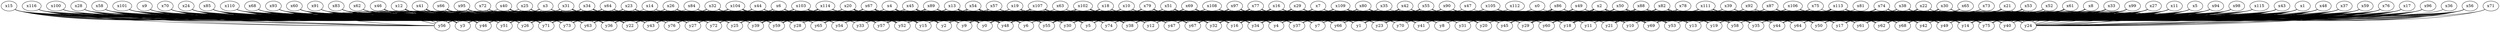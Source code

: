strict graph grafo_117_77 {
	"x9";
	"x20";
	"x90";
	"x80";
	"x23";
	"x4";
	"x45";
	"x39";
	"x7";
	"x6";
	"x27";
	"x101";
	"x0";
	"x102";
	"x5";
	"x73";
	"x107";
	"x109";
	"x92";
	"x66";
	"x89";
	"x31";
	"x105";
	"x71";
	"x111";
	"x37";
	"x74";
	"x19";
	"x106";
	"x91";
	"x28";
	"x14";
	"x112";
	"x48";
	"x55";
	"x72";
	"x3";
	"x93";
	"x38";
	"x97";
	"x10";
	"x57";
	"x18";
	"x78";
	"x70";
	"x33";
	"x79";
	"x116";
	"x12";
	"x36";
	"x60";
	"x32";
	"x29";
	"x16";
	"x15";
	"x64";
	"x67";
	"x84";
	"x13";
	"x34";
	"x82";
	"x86";
	"x24";
	"x95";
	"x42";
	"x62";
	"x65";
	"x56";
	"x115";
	"x17";
	"x98";
	"x30";
	"x87";
	"x47";
	"x77";
	"x88";
	"x81";
	"x11";
	"x26";
	"x103";
	"x25";
	"x41";
	"x100";
	"x52";
	"x43";
	"x76";
	"x113";
	"x110";
	"x114";
	"x40";
	"x54";
	"x21";
	"x46";
	"x104";
	"x108";
	"x58";
	"x35";
	"x44";
	"x69";
	"x94";
	"x83";
	"x75";
	"x50";
	"x63";
	"x49";
	"x51";
	"x2";
	"x68";
	"x61";
	"x85";
	"x99";
	"x96";
	"x22";
	"x8";
	"x59";
	"x53";
	"x1";
	"y41";
	"y39";
	"y56";
	"y7";
	"y13";
	"y34";
	"y25";
	"y29";
	"y3";
	"y30";
	"y24";
	"y35";
	"y59";
	"y23";
	"y4";
	"y69";
	"y74";
	"y48";
	"y31";
	"y17";
	"y57";
	"y67";
	"y15";
	"y58";
	"y32";
	"y72";
	"y61";
	"y63";
	"y8";
	"y40";
	"y14";
	"y71";
	"y73";
	"y5";
	"y75";
	"y9";
	"y50";
	"y16";
	"y46";
	"y36";
	"y18";
	"y51";
	"y28";
	"y62";
	"y60";
	"y66";
	"y6";
	"y27";
	"y70";
	"y0";
	"y37";
	"y64";
	"y10";
	"y68";
	"y26";
	"y49";
	"y12";
	"y11";
	"y21";
	"y22";
	"y65";
	"y2";
	"y43";
	"y1";
	"y38";
	"y53";
	"y42";
	"y20";
	"y52";
	"y45";
	"y44";
	"y55";
	"y54";
	"y47";
	"y76";
	"y19";
	"y33";

	"x9" -- "y56";
	"x9" -- "y26";
	"x9" -- "y20";
	"x9" -- "y22";
	"x9" -- "y72";
	"x9" -- "y65";
	"x9" -- "y18";
	"x9" -- "y47";
	"x9" -- "y10";
	"x9" -- "y45";
	"x9" -- "y76";
	"x9" -- "y1";
	"x9" -- "y16";
	"x9" -- "y73";
	"x9" -- "y5";
	"x9" -- "y74";
	"x9" -- "y67";
	"x9" -- "y3";
	"x9" -- "y71";
	"x9" -- "y70";
	"x20" -- "y39";
	"x20" -- "y25";
	"x20" -- "y73";
	"x20" -- "y46";
	"x20" -- "y27";
	"x20" -- "y0";
	"x20" -- "y18";
	"x20" -- "y52";
	"x20" -- "y49";
	"x20" -- "y23";
	"x20" -- "y75";
	"x20" -- "y32";
	"x20" -- "y33";
	"x20" -- "y20";
	"x20" -- "y64";
	"x20" -- "y62";
	"x20" -- "y57";
	"x20" -- "y16";
	"x20" -- "y55";
	"x20" -- "y3";
	"x20" -- "y72";
	"x20" -- "y2";
	"x20" -- "y40";
	"x20" -- "y31";
	"x20" -- "y4";
	"x20" -- "y5";
	"x20" -- "y38";
	"x20" -- "y56";
	"x20" -- "y66";
	"x20" -- "y7";
	"x20" -- "y43";
	"x20" -- "y71";
	"x20" -- "y19";
	"x20" -- "y61";
	"x20" -- "y53";
	"x20" -- "y26";
	"x20" -- "y60";
	"x20" -- "y44";
	"x20" -- "y50";
	"x20" -- "y51";
	"x90" -- "y9";
	"x90" -- "y54";
	"x90" -- "y52";
	"x90" -- "y72";
	"x90" -- "y75";
	"x90" -- "y0";
	"x90" -- "y30";
	"x90" -- "y12";
	"x90" -- "y71";
	"x90" -- "y57";
	"x90" -- "y40";
	"x90" -- "y64";
	"x90" -- "y11";
	"x90" -- "y1";
	"x90" -- "y43";
	"x90" -- "y38";
	"x90" -- "y61";
	"x90" -- "y69";
	"x90" -- "y13";
	"x90" -- "y10";
	"x90" -- "y14";
	"x90" -- "y5";
	"x90" -- "y20";
	"x90" -- "y68";
	"x90" -- "y55";
	"x90" -- "y50";
	"x90" -- "y42";
	"x90" -- "y35";
	"x90" -- "y49";
	"x90" -- "y65";
	"x90" -- "y32";
	"x90" -- "y51";
	"x90" -- "y34";
	"x90" -- "y39";
	"x90" -- "y27";
	"x90" -- "y48";
	"x90" -- "y19";
	"x90" -- "y73";
	"x90" -- "y74";
	"x90" -- "y17";
	"x90" -- "y46";
	"x90" -- "y53";
	"x90" -- "y25";
	"x90" -- "y16";
	"x80" -- "y74";
	"x80" -- "y50";
	"x80" -- "y15";
	"x80" -- "y18";
	"x80" -- "y20";
	"x80" -- "y14";
	"x80" -- "y41";
	"x80" -- "y70";
	"x80" -- "y58";
	"x80" -- "y37";
	"x80" -- "y60";
	"x80" -- "y47";
	"x80" -- "y62";
	"x80" -- "y4";
	"x80" -- "y28";
	"x80" -- "y39";
	"x80" -- "y68";
	"x80" -- "y30";
	"x80" -- "y75";
	"x80" -- "y32";
	"x80" -- "y65";
	"x80" -- "y21";
	"x80" -- "y72";
	"x80" -- "y25";
	"x80" -- "y69";
	"x80" -- "y0";
	"x80" -- "y66";
	"x80" -- "y19";
	"x80" -- "y54";
	"x80" -- "y59";
	"x80" -- "y3";
	"x80" -- "y5";
	"x80" -- "y1";
	"x80" -- "y67";
	"x80" -- "y53";
	"x80" -- "y52";
	"x80" -- "y73";
	"x80" -- "y9";
	"x80" -- "y11";
	"x23" -- "y54";
	"x23" -- "y6";
	"x23" -- "y39";
	"x23" -- "y57";
	"x23" -- "y17";
	"x23" -- "y53";
	"x23" -- "y7";
	"x23" -- "y62";
	"x23" -- "y19";
	"x23" -- "y26";
	"x23" -- "y48";
	"x23" -- "y37";
	"x23" -- "y18";
	"x23" -- "y31";
	"x23" -- "y3";
	"x23" -- "y47";
	"x23" -- "y65";
	"x23" -- "y5";
	"x23" -- "y69";
	"x23" -- "y51";
	"x23" -- "y55";
	"x23" -- "y22";
	"x23" -- "y2";
	"x23" -- "y36";
	"x23" -- "y42";
	"x23" -- "y0";
	"x23" -- "y72";
	"x23" -- "y24";
	"x23" -- "y15";
	"x23" -- "y29";
	"x23" -- "y56";
	"x23" -- "y33";
	"x23" -- "y32";
	"x23" -- "y63";
	"x23" -- "y14";
	"x23" -- "y35";
	"x23" -- "y27";
	"x23" -- "y68";
	"x23" -- "y30";
	"x23" -- "y43";
	"x4" -- "y66";
	"x4" -- "y30";
	"x4" -- "y1";
	"x4" -- "y42";
	"x4" -- "y35";
	"x4" -- "y75";
	"x4" -- "y17";
	"x4" -- "y16";
	"x4" -- "y4";
	"x4" -- "y71";
	"x4" -- "y74";
	"x4" -- "y56";
	"x4" -- "y61";
	"x4" -- "y41";
	"x4" -- "y44";
	"x4" -- "y31";
	"x4" -- "y43";
	"x4" -- "y11";
	"x4" -- "y6";
	"x4" -- "y55";
	"x4" -- "y25";
	"x4" -- "y62";
	"x4" -- "y39";
	"x4" -- "y52";
	"x4" -- "y38";
	"x4" -- "y32";
	"x4" -- "y2";
	"x4" -- "y15";
	"x4" -- "y18";
	"x4" -- "y73";
	"x4" -- "y76";
	"x4" -- "y63";
	"x4" -- "y0";
	"x4" -- "y3";
	"x45" -- "y12";
	"x45" -- "y2";
	"x45" -- "y68";
	"x45" -- "y67";
	"x45" -- "y23";
	"x45" -- "y73";
	"x45" -- "y13";
	"x45" -- "y49";
	"x45" -- "y41";
	"x45" -- "y9";
	"x45" -- "y0";
	"x45" -- "y18";
	"x45" -- "y16";
	"x45" -- "y31";
	"x45" -- "y26";
	"x45" -- "y51";
	"x45" -- "y36";
	"x45" -- "y57";
	"x45" -- "y1";
	"x45" -- "y39";
	"x45" -- "y29";
	"x45" -- "y34";
	"x45" -- "y35";
	"x45" -- "y25";
	"x45" -- "y72";
	"x45" -- "y46";
	"x45" -- "y45";
	"x45" -- "y71";
	"x45" -- "y10";
	"x45" -- "y76";
	"x45" -- "y24";
	"x45" -- "y14";
	"x39" -- "y57";
	"x39" -- "y59";
	"x39" -- "y64";
	"x39" -- "y42";
	"x39" -- "y2";
	"x39" -- "y48";
	"x39" -- "y20";
	"x39" -- "y31";
	"x39" -- "y26";
	"x39" -- "y54";
	"x39" -- "y12";
	"x39" -- "y16";
	"x39" -- "y14";
	"x39" -- "y24";
	"x39" -- "y5";
	"x39" -- "y29";
	"x39" -- "y65";
	"x39" -- "y37";
	"x39" -- "y70";
	"x39" -- "y52";
	"x39" -- "y75";
	"x39" -- "y46";
	"x39" -- "y25";
	"x39" -- "y41";
	"x39" -- "y4";
	"x39" -- "y11";
	"x39" -- "y58";
	"x39" -- "y61";
	"x39" -- "y7";
	"x39" -- "y50";
	"x7" -- "y11";
	"x7" -- "y55";
	"x7" -- "y71";
	"x7" -- "y8";
	"x7" -- "y57";
	"x7" -- "y65";
	"x7" -- "y50";
	"x7" -- "y21";
	"x7" -- "y58";
	"x7" -- "y16";
	"x7" -- "y42";
	"x7" -- "y24";
	"x7" -- "y49";
	"x7" -- "y31";
	"x7" -- "y43";
	"x7" -- "y41";
	"x7" -- "y72";
	"x7" -- "y69";
	"x7" -- "y27";
	"x7" -- "y38";
	"x7" -- "y15";
	"x7" -- "y33";
	"x7" -- "y64";
	"x7" -- "y22";
	"x7" -- "y52";
	"x7" -- "y2";
	"x7" -- "y34";
	"x7" -- "y68";
	"x7" -- "y39";
	"x7" -- "y35";
	"x7" -- "y28";
	"x6" -- "y27";
	"x6" -- "y56";
	"x6" -- "y11";
	"x6" -- "y38";
	"x6" -- "y59";
	"x6" -- "y51";
	"x6" -- "y0";
	"x6" -- "y52";
	"x6" -- "y21";
	"x6" -- "y6";
	"x6" -- "y63";
	"x6" -- "y72";
	"x6" -- "y22";
	"x6" -- "y53";
	"x6" -- "y16";
	"x6" -- "y35";
	"x6" -- "y20";
	"x6" -- "y31";
	"x6" -- "y44";
	"x6" -- "y17";
	"x6" -- "y57";
	"x6" -- "y32";
	"x6" -- "y75";
	"x6" -- "y67";
	"x6" -- "y47";
	"x6" -- "y26";
	"x6" -- "y58";
	"x6" -- "y29";
	"x6" -- "y13";
	"x6" -- "y50";
	"x6" -- "y28";
	"x6" -- "y74";
	"x6" -- "y3";
	"x6" -- "y7";
	"x6" -- "y49";
	"x6" -- "y71";
	"x6" -- "y24";
	"x6" -- "y2";
	"x6" -- "y55";
	"x6" -- "y65";
	"x6" -- "y1";
	"x6" -- "y73";
	"x6" -- "y15";
	"x6" -- "y39";
	"x27" -- "y75";
	"x27" -- "y12";
	"x27" -- "y32";
	"x27" -- "y64";
	"x27" -- "y36";
	"x27" -- "y57";
	"x27" -- "y76";
	"x27" -- "y40";
	"x27" -- "y46";
	"x27" -- "y28";
	"x27" -- "y70";
	"x27" -- "y29";
	"x27" -- "y11";
	"x27" -- "y61";
	"x27" -- "y50";
	"x27" -- "y9";
	"x27" -- "y15";
	"x27" -- "y66";
	"x27" -- "y67";
	"x27" -- "y13";
	"x27" -- "y23";
	"x27" -- "y41";
	"x27" -- "y56";
	"x27" -- "y24";
	"x27" -- "y54";
	"x27" -- "y68";
	"x27" -- "y8";
	"x27" -- "y27";
	"x27" -- "y72";
	"x27" -- "y69";
	"x27" -- "y58";
	"x27" -- "y18";
	"x27" -- "y45";
	"x27" -- "y62";
	"x27" -- "y14";
	"x27" -- "y35";
	"x27" -- "y19";
	"x27" -- "y17";
	"x27" -- "y34";
	"x27" -- "y6";
	"x27" -- "y31";
	"x27" -- "y42";
	"x27" -- "y22";
	"x27" -- "y53";
	"x27" -- "y16";
	"x27" -- "y4";
	"x27" -- "y21";
	"x27" -- "y39";
	"x27" -- "y49";
	"x27" -- "y30";
	"x27" -- "y73";
	"x101" -- "y7";
	"x101" -- "y2";
	"x101" -- "y39";
	"x101" -- "y27";
	"x101" -- "y54";
	"x101" -- "y4";
	"x101" -- "y30";
	"x101" -- "y66";
	"x101" -- "y58";
	"x101" -- "y11";
	"x101" -- "y46";
	"x101" -- "y32";
	"x101" -- "y70";
	"x101" -- "y57";
	"x101" -- "y5";
	"x101" -- "y3";
	"x101" -- "y38";
	"x101" -- "y51";
	"x101" -- "y76";
	"x101" -- "y26";
	"x101" -- "y37";
	"x101" -- "y74";
	"x101" -- "y73";
	"x101" -- "y56";
	"x101" -- "y6";
	"x101" -- "y20";
	"x0" -- "y53";
	"x0" -- "y41";
	"x0" -- "y39";
	"x0" -- "y16";
	"x102" -- "y70";
	"x102" -- "y72";
	"x102" -- "y3";
	"x102" -- "y10";
	"x102" -- "y32";
	"x102" -- "y14";
	"x102" -- "y56";
	"x102" -- "y27";
	"x102" -- "y52";
	"x102" -- "y12";
	"x102" -- "y50";
	"x102" -- "y30";
	"x102" -- "y15";
	"x102" -- "y38";
	"x102" -- "y28";
	"x102" -- "y41";
	"x102" -- "y44";
	"x102" -- "y73";
	"x102" -- "y34";
	"x102" -- "y68";
	"x102" -- "y35";
	"x102" -- "y58";
	"x102" -- "y19";
	"x102" -- "y0";
	"x102" -- "y33";
	"x102" -- "y65";
	"x102" -- "y39";
	"x102" -- "y8";
	"x102" -- "y69";
	"x102" -- "y54";
	"x102" -- "y18";
	"x102" -- "y26";
	"x102" -- "y53";
	"x102" -- "y29";
	"x102" -- "y9";
	"x102" -- "y55";
	"x102" -- "y25";
	"x102" -- "y11";
	"x102" -- "y16";
	"x102" -- "y62";
	"x102" -- "y1";
	"x102" -- "y36";
	"x102" -- "y47";
	"x5" -- "y3";
	"x5" -- "y50";
	"x5" -- "y42";
	"x5" -- "y10";
	"x5" -- "y16";
	"x5" -- "y64";
	"x5" -- "y8";
	"x5" -- "y58";
	"x5" -- "y36";
	"x5" -- "y67";
	"x5" -- "y1";
	"x5" -- "y41";
	"x5" -- "y47";
	"x5" -- "y40";
	"x5" -- "y32";
	"x5" -- "y17";
	"x5" -- "y61";
	"x5" -- "y25";
	"x5" -- "y34";
	"x5" -- "y65";
	"x5" -- "y66";
	"x5" -- "y13";
	"x73" -- "y76";
	"x73" -- "y41";
	"x73" -- "y17";
	"x73" -- "y1";
	"x107" -- "y24";
	"x107" -- "y50";
	"x107" -- "y15";
	"x107" -- "y5";
	"x107" -- "y23";
	"x107" -- "y14";
	"x107" -- "y35";
	"x107" -- "y56";
	"x107" -- "y76";
	"x107" -- "y66";
	"x107" -- "y60";
	"x107" -- "y10";
	"x107" -- "y72";
	"x107" -- "y26";
	"x107" -- "y37";
	"x107" -- "y2";
	"x107" -- "y4";
	"x107" -- "y59";
	"x107" -- "y46";
	"x107" -- "y48";
	"x107" -- "y30";
	"x107" -- "y69";
	"x107" -- "y9";
	"x107" -- "y45";
	"x107" -- "y27";
	"x107" -- "y29";
	"x107" -- "y19";
	"x107" -- "y0";
	"x107" -- "y7";
	"x107" -- "y41";
	"x107" -- "y11";
	"x107" -- "y67";
	"x107" -- "y73";
	"x107" -- "y38";
	"x107" -- "y36";
	"x107" -- "y53";
	"x107" -- "y16";
	"x107" -- "y13";
	"x107" -- "y39";
	"x107" -- "y44";
	"x107" -- "y55";
	"x107" -- "y47";
	"x107" -- "y74";
	"x107" -- "y6";
	"x107" -- "y65";
	"x109" -- "y42";
	"x109" -- "y2";
	"x109" -- "y59";
	"x109" -- "y75";
	"x109" -- "y74";
	"x109" -- "y64";
	"x109" -- "y54";
	"x109" -- "y60";
	"x109" -- "y23";
	"x109" -- "y32";
	"x109" -- "y62";
	"x109" -- "y24";
	"x109" -- "y0";
	"x109" -- "y5";
	"x109" -- "y40";
	"x109" -- "y63";
	"x109" -- "y72";
	"x109" -- "y16";
	"x109" -- "y29";
	"x109" -- "y33";
	"x109" -- "y47";
	"x109" -- "y57";
	"x109" -- "y31";
	"x109" -- "y52";
	"x109" -- "y21";
	"x109" -- "y56";
	"x109" -- "y53";
	"x109" -- "y55";
	"x109" -- "y49";
	"x109" -- "y6";
	"x109" -- "y1";
	"x109" -- "y19";
	"x109" -- "y4";
	"x109" -- "y28";
	"x109" -- "y67";
	"x109" -- "y12";
	"x109" -- "y51";
	"x109" -- "y7";
	"x109" -- "y68";
	"x109" -- "y73";
	"x109" -- "y30";
	"x92" -- "y31";
	"x92" -- "y51";
	"x92" -- "y41";
	"x92" -- "y61";
	"x92" -- "y0";
	"x92" -- "y38";
	"x92" -- "y56";
	"x92" -- "y63";
	"x92" -- "y36";
	"x92" -- "y7";
	"x92" -- "y15";
	"x92" -- "y68";
	"x92" -- "y39";
	"x92" -- "y48";
	"x92" -- "y40";
	"x92" -- "y29";
	"x92" -- "y54";
	"x92" -- "y21";
	"x92" -- "y32";
	"x92" -- "y18";
	"x92" -- "y28";
	"x92" -- "y74";
	"x92" -- "y75";
	"x92" -- "y47";
	"x92" -- "y49";
	"x92" -- "y66";
	"x92" -- "y44";
	"x92" -- "y60";
	"x92" -- "y10";
	"x92" -- "y58";
	"x92" -- "y20";
	"x66" -- "y70";
	"x66" -- "y27";
	"x66" -- "y61";
	"x66" -- "y47";
	"x66" -- "y6";
	"x66" -- "y12";
	"x66" -- "y71";
	"x66" -- "y69";
	"x66" -- "y3";
	"x66" -- "y46";
	"x66" -- "y39";
	"x66" -- "y8";
	"x66" -- "y35";
	"x66" -- "y25";
	"x66" -- "y26";
	"x66" -- "y72";
	"x66" -- "y10";
	"x66" -- "y15";
	"x66" -- "y14";
	"x66" -- "y18";
	"x66" -- "y65";
	"x66" -- "y21";
	"x66" -- "y31";
	"x66" -- "y0";
	"x66" -- "y22";
	"x89" -- "y65";
	"x89" -- "y59";
	"x89" -- "y63";
	"x89" -- "y36";
	"x89" -- "y50";
	"x89" -- "y28";
	"x89" -- "y52";
	"x89" -- "y23";
	"x89" -- "y25";
	"x89" -- "y27";
	"x89" -- "y12";
	"x89" -- "y3";
	"x89" -- "y56";
	"x89" -- "y34";
	"x89" -- "y39";
	"x89" -- "y37";
	"x89" -- "y19";
	"x89" -- "y5";
	"x89" -- "y75";
	"x89" -- "y54";
	"x89" -- "y1";
	"x89" -- "y15";
	"x89" -- "y45";
	"x89" -- "y72";
	"x89" -- "y32";
	"x89" -- "y49";
	"x89" -- "y18";
	"x89" -- "y53";
	"x89" -- "y40";
	"x89" -- "y70";
	"x89" -- "y8";
	"x89" -- "y13";
	"x89" -- "y47";
	"x89" -- "y58";
	"x89" -- "y57";
	"x89" -- "y55";
	"x89" -- "y6";
	"x89" -- "y17";
	"x89" -- "y0";
	"x89" -- "y2";
	"x89" -- "y66";
	"x31" -- "y35";
	"x31" -- "y3";
	"x31" -- "y56";
	"x31" -- "y61";
	"x31" -- "y48";
	"x31" -- "y37";
	"x31" -- "y26";
	"x31" -- "y54";
	"x31" -- "y2";
	"x31" -- "y10";
	"x31" -- "y0";
	"x31" -- "y60";
	"x31" -- "y43";
	"x31" -- "y46";
	"x31" -- "y12";
	"x31" -- "y76";
	"x31" -- "y42";
	"x31" -- "y66";
	"x31" -- "y71";
	"x31" -- "y33";
	"x31" -- "y13";
	"x31" -- "y5";
	"x31" -- "y36";
	"x31" -- "y39";
	"x31" -- "y67";
	"x31" -- "y9";
	"x31" -- "y27";
	"x31" -- "y8";
	"x31" -- "y7";
	"x31" -- "y32";
	"x31" -- "y6";
	"x31" -- "y29";
	"x31" -- "y69";
	"x31" -- "y45";
	"x31" -- "y11";
	"x31" -- "y16";
	"x31" -- "y31";
	"x31" -- "y41";
	"x31" -- "y52";
	"x31" -- "y59";
	"x31" -- "y21";
	"x31" -- "y38";
	"x31" -- "y55";
	"x31" -- "y22";
	"x105" -- "y3";
	"x105" -- "y50";
	"x105" -- "y42";
	"x105" -- "y24";
	"x105" -- "y33";
	"x105" -- "y11";
	"x105" -- "y39";
	"x105" -- "y15";
	"x105" -- "y49";
	"x105" -- "y57";
	"x105" -- "y44";
	"x105" -- "y6";
	"x105" -- "y62";
	"x105" -- "y18";
	"x105" -- "y43";
	"x105" -- "y38";
	"x105" -- "y0";
	"x105" -- "y27";
	"x105" -- "y34";
	"x105" -- "y75";
	"x105" -- "y61";
	"x105" -- "y40";
	"x105" -- "y73";
	"x105" -- "y66";
	"x105" -- "y17";
	"x105" -- "y5";
	"x105" -- "y12";
	"x105" -- "y7";
	"x105" -- "y32";
	"x105" -- "y25";
	"x105" -- "y74";
	"x105" -- "y28";
	"x71" -- "y21";
	"x71" -- "y68";
	"x111" -- "y11";
	"x111" -- "y9";
	"x111" -- "y23";
	"x111" -- "y3";
	"x111" -- "y65";
	"x111" -- "y10";
	"x111" -- "y59";
	"x111" -- "y63";
	"x111" -- "y70";
	"x111" -- "y5";
	"x111" -- "y60";
	"x111" -- "y19";
	"x111" -- "y49";
	"x111" -- "y35";
	"x111" -- "y27";
	"x111" -- "y64";
	"x111" -- "y46";
	"x111" -- "y62";
	"x111" -- "y74";
	"x111" -- "y40";
	"x111" -- "y14";
	"x111" -- "y42";
	"x111" -- "y67";
	"x111" -- "y58";
	"x111" -- "y68";
	"x111" -- "y17";
	"x111" -- "y25";
	"x111" -- "y8";
	"x111" -- "y76";
	"x111" -- "y72";
	"x111" -- "y15";
	"x111" -- "y36";
	"x37" -- "y37";
	"x37" -- "y60";
	"x37" -- "y20";
	"x37" -- "y49";
	"x37" -- "y14";
	"x37" -- "y57";
	"x37" -- "y32";
	"x37" -- "y35";
	"x37" -- "y62";
	"x37" -- "y31";
	"x37" -- "y11";
	"x37" -- "y47";
	"x37" -- "y17";
	"x37" -- "y74";
	"x37" -- "y55";
	"x37" -- "y43";
	"x37" -- "y24";
	"x74" -- "y68";
	"x74" -- "y42";
	"x74" -- "y0";
	"x74" -- "y24";
	"x74" -- "y48";
	"x74" -- "y20";
	"x74" -- "y73";
	"x74" -- "y66";
	"x74" -- "y49";
	"x74" -- "y63";
	"x74" -- "y65";
	"x74" -- "y13";
	"x74" -- "y35";
	"x74" -- "y4";
	"x74" -- "y64";
	"x74" -- "y18";
	"x74" -- "y57";
	"x74" -- "y10";
	"x74" -- "y31";
	"x74" -- "y27";
	"x74" -- "y59";
	"x74" -- "y53";
	"x74" -- "y72";
	"x74" -- "y14";
	"x74" -- "y26";
	"x74" -- "y32";
	"x74" -- "y47";
	"x74" -- "y34";
	"x74" -- "y7";
	"x74" -- "y69";
	"x74" -- "y55";
	"x74" -- "y71";
	"x74" -- "y50";
	"x74" -- "y36";
	"x74" -- "y62";
	"x74" -- "y12";
	"x74" -- "y17";
	"x74" -- "y38";
	"x74" -- "y21";
	"x19" -- "y16";
	"x19" -- "y25";
	"x19" -- "y76";
	"x19" -- "y38";
	"x19" -- "y54";
	"x19" -- "y31";
	"x19" -- "y59";
	"x19" -- "y55";
	"x19" -- "y26";
	"x19" -- "y14";
	"x19" -- "y18";
	"x19" -- "y7";
	"x19" -- "y37";
	"x19" -- "y52";
	"x19" -- "y45";
	"x19" -- "y69";
	"x19" -- "y4";
	"x19" -- "y10";
	"x106" -- "y7";
	"x106" -- "y10";
	"x106" -- "y72";
	"x106" -- "y61";
	"x106" -- "y24";
	"x106" -- "y5";
	"x106" -- "y42";
	"x106" -- "y71";
	"x106" -- "y68";
	"x106" -- "y38";
	"x106" -- "y34";
	"x106" -- "y21";
	"x106" -- "y64";
	"x106" -- "y12";
	"x106" -- "y16";
	"x106" -- "y46";
	"x106" -- "y40";
	"x106" -- "y48";
	"x106" -- "y4";
	"x106" -- "y23";
	"x106" -- "y65";
	"x106" -- "y11";
	"x106" -- "y56";
	"x106" -- "y39";
	"x106" -- "y2";
	"x106" -- "y66";
	"x106" -- "y29";
	"x106" -- "y53";
	"x106" -- "y33";
	"x106" -- "y15";
	"x106" -- "y54";
	"x106" -- "y1";
	"x106" -- "y19";
	"x106" -- "y69";
	"x106" -- "y75";
	"x106" -- "y55";
	"x106" -- "y44";
	"x91" -- "y30";
	"x91" -- "y9";
	"x91" -- "y46";
	"x91" -- "y76";
	"x91" -- "y69";
	"x91" -- "y18";
	"x28" -- "y56";
	"x28" -- "y70";
	"x28" -- "y45";
	"x28" -- "y47";
	"x28" -- "y36";
	"x28" -- "y3";
	"x28" -- "y62";
	"x28" -- "y27";
	"x28" -- "y51";
	"x28" -- "y9";
	"x28" -- "y30";
	"x28" -- "y48";
	"x14" -- "y36";
	"x14" -- "y57";
	"x14" -- "y43";
	"x14" -- "y76";
	"x14" -- "y14";
	"x14" -- "y32";
	"x14" -- "y55";
	"x14" -- "y20";
	"x14" -- "y64";
	"x14" -- "y74";
	"x112" -- "y47";
	"x112" -- "y45";
	"x112" -- "y32";
	"x48" -- "y45";
	"x48" -- "y12";
	"x48" -- "y57";
	"x48" -- "y29";
	"x48" -- "y35";
	"x48" -- "y14";
	"x48" -- "y32";
	"x48" -- "y41";
	"x48" -- "y7";
	"x48" -- "y16";
	"x48" -- "y61";
	"x48" -- "y24";
	"x48" -- "y4";
	"x48" -- "y38";
	"x48" -- "y33";
	"x48" -- "y30";
	"x48" -- "y50";
	"x48" -- "y62";
	"x48" -- "y65";
	"x48" -- "y44";
	"x48" -- "y40";
	"x48" -- "y19";
	"x48" -- "y13";
	"x48" -- "y2";
	"x55" -- "y67";
	"x55" -- "y12";
	"x55" -- "y3";
	"x55" -- "y56";
	"x55" -- "y33";
	"x55" -- "y64";
	"x55" -- "y7";
	"x55" -- "y55";
	"x55" -- "y47";
	"x55" -- "y32";
	"x55" -- "y39";
	"x55" -- "y27";
	"x55" -- "y60";
	"x55" -- "y13";
	"x55" -- "y62";
	"x55" -- "y70";
	"x55" -- "y4";
	"x55" -- "y0";
	"x55" -- "y66";
	"x55" -- "y2";
	"x55" -- "y35";
	"x55" -- "y50";
	"x55" -- "y16";
	"x55" -- "y10";
	"x55" -- "y6";
	"x55" -- "y49";
	"x55" -- "y40";
	"x55" -- "y74";
	"x55" -- "y53";
	"x55" -- "y20";
	"x55" -- "y61";
	"x55" -- "y76";
	"x55" -- "y11";
	"x55" -- "y43";
	"x55" -- "y51";
	"x55" -- "y28";
	"x55" -- "y44";
	"x55" -- "y69";
	"x55" -- "y22";
	"x55" -- "y23";
	"x72" -- "y75";
	"x72" -- "y59";
	"x72" -- "y66";
	"x72" -- "y22";
	"x72" -- "y54";
	"x72" -- "y21";
	"x72" -- "y30";
	"x72" -- "y52";
	"x72" -- "y69";
	"x72" -- "y11";
	"x72" -- "y51";
	"x72" -- "y28";
	"x72" -- "y32";
	"x72" -- "y61";
	"x72" -- "y38";
	"x72" -- "y58";
	"x72" -- "y27";
	"x72" -- "y70";
	"x72" -- "y17";
	"x72" -- "y0";
	"x72" -- "y76";
	"x72" -- "y65";
	"x72" -- "y46";
	"x72" -- "y37";
	"x72" -- "y39";
	"x72" -- "y16";
	"x72" -- "y73";
	"x72" -- "y5";
	"x3" -- "y71";
	"x3" -- "y49";
	"x3" -- "y11";
	"x3" -- "y59";
	"x3" -- "y46";
	"x3" -- "y3";
	"x3" -- "y6";
	"x3" -- "y60";
	"x3" -- "y67";
	"x3" -- "y8";
	"x3" -- "y65";
	"x3" -- "y22";
	"x3" -- "y57";
	"x3" -- "y72";
	"x3" -- "y39";
	"x3" -- "y4";
	"x3" -- "y44";
	"x3" -- "y45";
	"x3" -- "y5";
	"x3" -- "y37";
	"x3" -- "y76";
	"x3" -- "y2";
	"x3" -- "y52";
	"x3" -- "y31";
	"x3" -- "y54";
	"x3" -- "y55";
	"x3" -- "y53";
	"x3" -- "y25";
	"x3" -- "y17";
	"x3" -- "y69";
	"x3" -- "y51";
	"x3" -- "y9";
	"x3" -- "y68";
	"x3" -- "y18";
	"x3" -- "y16";
	"x3" -- "y38";
	"x3" -- "y1";
	"x3" -- "y33";
	"x3" -- "y61";
	"x3" -- "y56";
	"x3" -- "y15";
	"x3" -- "y13";
	"x3" -- "y26";
	"x3" -- "y74";
	"x3" -- "y0";
	"x93" -- "y1";
	"x93" -- "y36";
	"x93" -- "y60";
	"x93" -- "y63";
	"x93" -- "y41";
	"x93" -- "y15";
	"x93" -- "y23";
	"x93" -- "y12";
	"x93" -- "y62";
	"x93" -- "y65";
	"x93" -- "y59";
	"x93" -- "y29";
	"x93" -- "y76";
	"x93" -- "y43";
	"x93" -- "y8";
	"x93" -- "y22";
	"x93" -- "y50";
	"x93" -- "y4";
	"x93" -- "y19";
	"x93" -- "y72";
	"x93" -- "y3";
	"x93" -- "y6";
	"x93" -- "y52";
	"x93" -- "y39";
	"x93" -- "y0";
	"x93" -- "y74";
	"x93" -- "y51";
	"x93" -- "y47";
	"x38" -- "y19";
	"x38" -- "y36";
	"x38" -- "y23";
	"x38" -- "y53";
	"x38" -- "y11";
	"x38" -- "y21";
	"x38" -- "y62";
	"x38" -- "y38";
	"x38" -- "y70";
	"x38" -- "y76";
	"x38" -- "y59";
	"x38" -- "y40";
	"x38" -- "y16";
	"x38" -- "y45";
	"x38" -- "y54";
	"x38" -- "y14";
	"x38" -- "y51";
	"x38" -- "y0";
	"x38" -- "y66";
	"x38" -- "y8";
	"x38" -- "y3";
	"x38" -- "y35";
	"x38" -- "y1";
	"x38" -- "y74";
	"x38" -- "y30";
	"x38" -- "y22";
	"x38" -- "y28";
	"x38" -- "y24";
	"x38" -- "y65";
	"x38" -- "y5";
	"x38" -- "y69";
	"x38" -- "y29";
	"x38" -- "y49";
	"x38" -- "y58";
	"x38" -- "y37";
	"x38" -- "y50";
	"x38" -- "y75";
	"x38" -- "y15";
	"x97" -- "y61";
	"x97" -- "y19";
	"x97" -- "y23";
	"x97" -- "y15";
	"x97" -- "y34";
	"x97" -- "y20";
	"x97" -- "y16";
	"x97" -- "y50";
	"x97" -- "y28";
	"x97" -- "y9";
	"x97" -- "y22";
	"x97" -- "y58";
	"x97" -- "y25";
	"x97" -- "y30";
	"x97" -- "y53";
	"x97" -- "y44";
	"x97" -- "y70";
	"x97" -- "y18";
	"x97" -- "y14";
	"x97" -- "y27";
	"x97" -- "y36";
	"x97" -- "y3";
	"x97" -- "y45";
	"x97" -- "y76";
	"x97" -- "y47";
	"x97" -- "y66";
	"x97" -- "y5";
	"x97" -- "y26";
	"x97" -- "y55";
	"x97" -- "y24";
	"x97" -- "y4";
	"x97" -- "y71";
	"x97" -- "y11";
	"x97" -- "y21";
	"x97" -- "y31";
	"x97" -- "y43";
	"x97" -- "y73";
	"x97" -- "y32";
	"x97" -- "y10";
	"x97" -- "y37";
	"x97" -- "y65";
	"x97" -- "y75";
	"x97" -- "y64";
	"x97" -- "y35";
	"x97" -- "y59";
	"x97" -- "y13";
	"x97" -- "y57";
	"x97" -- "y12";
	"x97" -- "y33";
	"x97" -- "y67";
	"x97" -- "y54";
	"x10" -- "y26";
	"x10" -- "y27";
	"x10" -- "y55";
	"x10" -- "y59";
	"x10" -- "y12";
	"x10" -- "y54";
	"x10" -- "y65";
	"x10" -- "y11";
	"x10" -- "y31";
	"x10" -- "y67";
	"x10" -- "y57";
	"x10" -- "y29";
	"x10" -- "y15";
	"x10" -- "y14";
	"x10" -- "y21";
	"x10" -- "y69";
	"x10" -- "y53";
	"x10" -- "y8";
	"x10" -- "y66";
	"x10" -- "y28";
	"x10" -- "y9";
	"x10" -- "y23";
	"x10" -- "y58";
	"x57" -- "y18";
	"x57" -- "y59";
	"x57" -- "y46";
	"x57" -- "y22";
	"x57" -- "y27";
	"x57" -- "y39";
	"x57" -- "y0";
	"x57" -- "y33";
	"x57" -- "y12";
	"x57" -- "y9";
	"x57" -- "y62";
	"x57" -- "y74";
	"x57" -- "y49";
	"x57" -- "y26";
	"x57" -- "y23";
	"x57" -- "y32";
	"x57" -- "y43";
	"x57" -- "y69";
	"x57" -- "y21";
	"x57" -- "y67";
	"x57" -- "y29";
	"x57" -- "y53";
	"x57" -- "y4";
	"x57" -- "y75";
	"x57" -- "y45";
	"x57" -- "y70";
	"x57" -- "y73";
	"x57" -- "y35";
	"x57" -- "y44";
	"x57" -- "y65";
	"x57" -- "y56";
	"x57" -- "y64";
	"x57" -- "y16";
	"x57" -- "y63";
	"x57" -- "y71";
	"x57" -- "y38";
	"x57" -- "y36";
	"x57" -- "y19";
	"x57" -- "y7";
	"x57" -- "y72";
	"x57" -- "y47";
	"x57" -- "y24";
	"x57" -- "y14";
	"x57" -- "y48";
	"x18" -- "y30";
	"x18" -- "y70";
	"x18" -- "y74";
	"x18" -- "y61";
	"x18" -- "y49";
	"x18" -- "y76";
	"x18" -- "y31";
	"x18" -- "y66";
	"x18" -- "y51";
	"x18" -- "y22";
	"x18" -- "y29";
	"x18" -- "y57";
	"x18" -- "y44";
	"x18" -- "y9";
	"x18" -- "y38";
	"x18" -- "y59";
	"x18" -- "y48";
	"x18" -- "y73";
	"x18" -- "y43";
	"x18" -- "y47";
	"x18" -- "y55";
	"x18" -- "y3";
	"x18" -- "y19";
	"x18" -- "y17";
	"x18" -- "y42";
	"x18" -- "y7";
	"x18" -- "y62";
	"x18" -- "y2";
	"x18" -- "y41";
	"x18" -- "y64";
	"x18" -- "y33";
	"x18" -- "y50";
	"x18" -- "y5";
	"x18" -- "y53";
	"x18" -- "y46";
	"x18" -- "y65";
	"x18" -- "y69";
	"x18" -- "y52";
	"x18" -- "y23";
	"x18" -- "y25";
	"x18" -- "y56";
	"x18" -- "y14";
	"x78" -- "y59";
	"x78" -- "y20";
	"x78" -- "y69";
	"x70" -- "y30";
	"x70" -- "y36";
	"x70" -- "y71";
	"x70" -- "y20";
	"x70" -- "y22";
	"x70" -- "y50";
	"x70" -- "y21";
	"x70" -- "y65";
	"x70" -- "y7";
	"x70" -- "y46";
	"x70" -- "y3";
	"x70" -- "y13";
	"x70" -- "y52";
	"x70" -- "y5";
	"x70" -- "y49";
	"x70" -- "y56";
	"x70" -- "y54";
	"x70" -- "y24";
	"x70" -- "y63";
	"x70" -- "y26";
	"x70" -- "y41";
	"x70" -- "y76";
	"x33" -- "y41";
	"x33" -- "y67";
	"x33" -- "y75";
	"x33" -- "y7";
	"x33" -- "y32";
	"x33" -- "y66";
	"x33" -- "y69";
	"x33" -- "y39";
	"x33" -- "y15";
	"x33" -- "y24";
	"x33" -- "y47";
	"x33" -- "y40";
	"x33" -- "y73";
	"x33" -- "y60";
	"x33" -- "y28";
	"x33" -- "y29";
	"x33" -- "y13";
	"x33" -- "y50";
	"x33" -- "y8";
	"x33" -- "y63";
	"x33" -- "y49";
	"x33" -- "y56";
	"x33" -- "y17";
	"x33" -- "y54";
	"x33" -- "y20";
	"x33" -- "y76";
	"x33" -- "y62";
	"x79" -- "y68";
	"x79" -- "y57";
	"x79" -- "y43";
	"x79" -- "y74";
	"x79" -- "y17";
	"x79" -- "y30";
	"x79" -- "y20";
	"x79" -- "y63";
	"x79" -- "y42";
	"x79" -- "y13";
	"x79" -- "y40";
	"x79" -- "y73";
	"x79" -- "y58";
	"x79" -- "y0";
	"x79" -- "y67";
	"x79" -- "y25";
	"x79" -- "y36";
	"x79" -- "y7";
	"x79" -- "y37";
	"x79" -- "y6";
	"x79" -- "y64";
	"x79" -- "y61";
	"x79" -- "y32";
	"x79" -- "y5";
	"x79" -- "y31";
	"x79" -- "y29";
	"x79" -- "y53";
	"x79" -- "y10";
	"x79" -- "y41";
	"x79" -- "y14";
	"x79" -- "y72";
	"x79" -- "y66";
	"x79" -- "y54";
	"x79" -- "y55";
	"x79" -- "y11";
	"x79" -- "y39";
	"x79" -- "y27";
	"x79" -- "y47";
	"x79" -- "y15";
	"x79" -- "y71";
	"x79" -- "y62";
	"x79" -- "y52";
	"x79" -- "y56";
	"x79" -- "y46";
	"x116" -- "y28";
	"x116" -- "y26";
	"x116" -- "y13";
	"x116" -- "y55";
	"x116" -- "y9";
	"x116" -- "y54";
	"x116" -- "y4";
	"x116" -- "y22";
	"x116" -- "y35";
	"x116" -- "y7";
	"x116" -- "y56";
	"x116" -- "y3";
	"x116" -- "y72";
	"x116" -- "y63";
	"x12" -- "y2";
	"x12" -- "y22";
	"x12" -- "y65";
	"x12" -- "y6";
	"x12" -- "y28";
	"x12" -- "y54";
	"x12" -- "y61";
	"x12" -- "y34";
	"x12" -- "y50";
	"x12" -- "y52";
	"x12" -- "y48";
	"x12" -- "y38";
	"x12" -- "y44";
	"x12" -- "y29";
	"x12" -- "y68";
	"x12" -- "y46";
	"x12" -- "y14";
	"x12" -- "y69";
	"x12" -- "y51";
	"x12" -- "y41";
	"x12" -- "y56";
	"x12" -- "y4";
	"x12" -- "y3";
	"x12" -- "y73";
	"x12" -- "y47";
	"x12" -- "y13";
	"x12" -- "y21";
	"x12" -- "y27";
	"x12" -- "y74";
	"x12" -- "y76";
	"x12" -- "y67";
	"x12" -- "y30";
	"x12" -- "y72";
	"x12" -- "y36";
	"x36" -- "y19";
	"x60" -- "y23";
	"x60" -- "y28";
	"x60" -- "y8";
	"x60" -- "y1";
	"x60" -- "y38";
	"x60" -- "y43";
	"x60" -- "y57";
	"x60" -- "y74";
	"x60" -- "y67";
	"x60" -- "y71";
	"x60" -- "y75";
	"x60" -- "y37";
	"x60" -- "y51";
	"x60" -- "y10";
	"x60" -- "y16";
	"x60" -- "y30";
	"x60" -- "y35";
	"x60" -- "y46";
	"x60" -- "y65";
	"x60" -- "y52";
	"x60" -- "y29";
	"x60" -- "y12";
	"x60" -- "y76";
	"x60" -- "y41";
	"x60" -- "y11";
	"x60" -- "y3";
	"x60" -- "y60";
	"x60" -- "y39";
	"x60" -- "y63";
	"x60" -- "y73";
	"x60" -- "y9";
	"x60" -- "y33";
	"x60" -- "y64";
	"x60" -- "y32";
	"x60" -- "y59";
	"x60" -- "y56";
	"x60" -- "y69";
	"x60" -- "y36";
	"x32" -- "y49";
	"x32" -- "y3";
	"x32" -- "y16";
	"x32" -- "y33";
	"x32" -- "y45";
	"x32" -- "y30";
	"x32" -- "y27";
	"x32" -- "y11";
	"x32" -- "y14";
	"x32" -- "y70";
	"x32" -- "y29";
	"x32" -- "y59";
	"x32" -- "y38";
	"x32" -- "y73";
	"x32" -- "y4";
	"x32" -- "y9";
	"x32" -- "y2";
	"x32" -- "y54";
	"x32" -- "y7";
	"x32" -- "y1";
	"x32" -- "y66";
	"x32" -- "y23";
	"x32" -- "y56";
	"x32" -- "y43";
	"x29" -- "y53";
	"x29" -- "y66";
	"x29" -- "y19";
	"x29" -- "y63";
	"x29" -- "y12";
	"x29" -- "y2";
	"x29" -- "y62";
	"x29" -- "y67";
	"x29" -- "y76";
	"x29" -- "y50";
	"x29" -- "y72";
	"x29" -- "y23";
	"x29" -- "y34";
	"x29" -- "y39";
	"x29" -- "y4";
	"x29" -- "y29";
	"x29" -- "y21";
	"x29" -- "y46";
	"x29" -- "y42";
	"x29" -- "y71";
	"x29" -- "y31";
	"x29" -- "y30";
	"x29" -- "y11";
	"x29" -- "y45";
	"x29" -- "y22";
	"x29" -- "y52";
	"x29" -- "y61";
	"x29" -- "y1";
	"x29" -- "y43";
	"x29" -- "y74";
	"x29" -- "y9";
	"x29" -- "y28";
	"x29" -- "y32";
	"x29" -- "y54";
	"x29" -- "y75";
	"x29" -- "y60";
	"x29" -- "y40";
	"x29" -- "y64";
	"x29" -- "y55";
	"x29" -- "y6";
	"x16" -- "y24";
	"x16" -- "y66";
	"x16" -- "y23";
	"x16" -- "y15";
	"x16" -- "y73";
	"x16" -- "y61";
	"x16" -- "y30";
	"x16" -- "y3";
	"x16" -- "y27";
	"x16" -- "y63";
	"x16" -- "y51";
	"x16" -- "y13";
	"x16" -- "y69";
	"x16" -- "y75";
	"x16" -- "y16";
	"x16" -- "y50";
	"x16" -- "y0";
	"x16" -- "y14";
	"x16" -- "y28";
	"x15" -- "y42";
	"x15" -- "y3";
	"x15" -- "y46";
	"x15" -- "y39";
	"x15" -- "y32";
	"x15" -- "y71";
	"x15" -- "y64";
	"x15" -- "y63";
	"x15" -- "y1";
	"x15" -- "y21";
	"x15" -- "y56";
	"x15" -- "y76";
	"x15" -- "y34";
	"x15" -- "y59";
	"x15" -- "y0";
	"x15" -- "y6";
	"x15" -- "y73";
	"x15" -- "y27";
	"x64" -- "y52";
	"x64" -- "y72";
	"x64" -- "y48";
	"x64" -- "y20";
	"x64" -- "y31";
	"x64" -- "y67";
	"x64" -- "y3";
	"x64" -- "y0";
	"x64" -- "y71";
	"x64" -- "y66";
	"x64" -- "y42";
	"x64" -- "y55";
	"x64" -- "y8";
	"x64" -- "y32";
	"x64" -- "y63";
	"x64" -- "y38";
	"x64" -- "y5";
	"x64" -- "y41";
	"x64" -- "y47";
	"x64" -- "y22";
	"x64" -- "y17";
	"x64" -- "y45";
	"x64" -- "y23";
	"x64" -- "y18";
	"x64" -- "y15";
	"x64" -- "y9";
	"x64" -- "y65";
	"x64" -- "y73";
	"x64" -- "y36";
	"x64" -- "y16";
	"x64" -- "y46";
	"x64" -- "y64";
	"x64" -- "y25";
	"x64" -- "y6";
	"x64" -- "y39";
	"x64" -- "y26";
	"x64" -- "y10";
	"x64" -- "y61";
	"x64" -- "y69";
	"x64" -- "y58";
	"x64" -- "y28";
	"x64" -- "y50";
	"x64" -- "y57";
	"x67" -- "y0";
	"x67" -- "y45";
	"x67" -- "y15";
	"x67" -- "y51";
	"x67" -- "y23";
	"x67" -- "y69";
	"x67" -- "y8";
	"x67" -- "y21";
	"x67" -- "y42";
	"x67" -- "y29";
	"x67" -- "y63";
	"x67" -- "y16";
	"x67" -- "y25";
	"x67" -- "y9";
	"x67" -- "y66";
	"x67" -- "y55";
	"x67" -- "y7";
	"x67" -- "y53";
	"x67" -- "y43";
	"x67" -- "y33";
	"x67" -- "y27";
	"x67" -- "y18";
	"x67" -- "y48";
	"x67" -- "y46";
	"x67" -- "y71";
	"x67" -- "y57";
	"x67" -- "y65";
	"x67" -- "y59";
	"x67" -- "y44";
	"x67" -- "y20";
	"x67" -- "y61";
	"x67" -- "y22";
	"x67" -- "y49";
	"x67" -- "y36";
	"x67" -- "y67";
	"x67" -- "y47";
	"x67" -- "y73";
	"x67" -- "y12";
	"x67" -- "y76";
	"x67" -- "y52";
	"x67" -- "y64";
	"x67" -- "y31";
	"x67" -- "y68";
	"x67" -- "y62";
	"x67" -- "y13";
	"x67" -- "y60";
	"x67" -- "y2";
	"x67" -- "y39";
	"x67" -- "y6";
	"x67" -- "y5";
	"x84" -- "y56";
	"x84" -- "y20";
	"x84" -- "y33";
	"x84" -- "y44";
	"x84" -- "y52";
	"x84" -- "y67";
	"x84" -- "y41";
	"x84" -- "y4";
	"x84" -- "y28";
	"x13" -- "y21";
	"x13" -- "y48";
	"x13" -- "y59";
	"x13" -- "y70";
	"x13" -- "y13";
	"x13" -- "y61";
	"x13" -- "y12";
	"x13" -- "y60";
	"x13" -- "y65";
	"x13" -- "y43";
	"x13" -- "y49";
	"x13" -- "y54";
	"x13" -- "y20";
	"x13" -- "y57";
	"x13" -- "y5";
	"x13" -- "y26";
	"x13" -- "y23";
	"x13" -- "y35";
	"x13" -- "y16";
	"x13" -- "y45";
	"x13" -- "y74";
	"x13" -- "y3";
	"x13" -- "y64";
	"x13" -- "y33";
	"x13" -- "y56";
	"x13" -- "y46";
	"x13" -- "y22";
	"x13" -- "y67";
	"x13" -- "y68";
	"x13" -- "y0";
	"x13" -- "y36";
	"x13" -- "y27";
	"x13" -- "y9";
	"x13" -- "y37";
	"x13" -- "y44";
	"x13" -- "y42";
	"x13" -- "y17";
	"x34" -- "y6";
	"x34" -- "y32";
	"x34" -- "y2";
	"x34" -- "y25";
	"x34" -- "y5";
	"x34" -- "y60";
	"x34" -- "y15";
	"x34" -- "y3";
	"x34" -- "y10";
	"x34" -- "y56";
	"x34" -- "y39";
	"x34" -- "y9";
	"x34" -- "y44";
	"x34" -- "y34";
	"x34" -- "y64";
	"x34" -- "y46";
	"x34" -- "y26";
	"x34" -- "y8";
	"x34" -- "y16";
	"x34" -- "y24";
	"x34" -- "y71";
	"x34" -- "y63";
	"x34" -- "y65";
	"x34" -- "y19";
	"x34" -- "y41";
	"x34" -- "y54";
	"x34" -- "y73";
	"x34" -- "y43";
	"x34" -- "y52";
	"x34" -- "y17";
	"x34" -- "y58";
	"x34" -- "y4";
	"x34" -- "y33";
	"x34" -- "y13";
	"x34" -- "y62";
	"x34" -- "y74";
	"x34" -- "y57";
	"x34" -- "y27";
	"x34" -- "y22";
	"x34" -- "y7";
	"x34" -- "y48";
	"x34" -- "y49";
	"x34" -- "y11";
	"x82" -- "y46";
	"x82" -- "y63";
	"x82" -- "y16";
	"x82" -- "y50";
	"x82" -- "y59";
	"x82" -- "y34";
	"x82" -- "y21";
	"x82" -- "y54";
	"x82" -- "y19";
	"x82" -- "y29";
	"x82" -- "y61";
	"x82" -- "y30";
	"x82" -- "y45";
	"x82" -- "y71";
	"x82" -- "y60";
	"x82" -- "y75";
	"x82" -- "y2";
	"x82" -- "y53";
	"x82" -- "y68";
	"x82" -- "y5";
	"x82" -- "y48";
	"x82" -- "y0";
	"x82" -- "y14";
	"x82" -- "y13";
	"x82" -- "y62";
	"x82" -- "y4";
	"x82" -- "y27";
	"x82" -- "y67";
	"x82" -- "y17";
	"x82" -- "y8";
	"x82" -- "y37";
	"x82" -- "y11";
	"x82" -- "y55";
	"x82" -- "y43";
	"x82" -- "y25";
	"x82" -- "y1";
	"x82" -- "y31";
	"x82" -- "y51";
	"x82" -- "y74";
	"x82" -- "y70";
	"x82" -- "y58";
	"x82" -- "y20";
	"x82" -- "y76";
	"x82" -- "y52";
	"x82" -- "y64";
	"x82" -- "y42";
	"x82" -- "y41";
	"x86" -- "y65";
	"x86" -- "y34";
	"x86" -- "y15";
	"x86" -- "y40";
	"x86" -- "y18";
	"x86" -- "y17";
	"x86" -- "y75";
	"x86" -- "y69";
	"x86" -- "y61";
	"x86" -- "y19";
	"x86" -- "y51";
	"x86" -- "y14";
	"x86" -- "y4";
	"x86" -- "y59";
	"x86" -- "y35";
	"x86" -- "y56";
	"x86" -- "y23";
	"x86" -- "y76";
	"x86" -- "y53";
	"x86" -- "y16";
	"x86" -- "y66";
	"x86" -- "y2";
	"x86" -- "y0";
	"x86" -- "y29";
	"x86" -- "y63";
	"x86" -- "y71";
	"x86" -- "y45";
	"x86" -- "y73";
	"x86" -- "y36";
	"x86" -- "y47";
	"x86" -- "y68";
	"x86" -- "y44";
	"x86" -- "y13";
	"x86" -- "y62";
	"x86" -- "y37";
	"x86" -- "y9";
	"x86" -- "y49";
	"x86" -- "y22";
	"x86" -- "y43";
	"x86" -- "y54";
	"x24" -- "y51";
	"x24" -- "y22";
	"x24" -- "y44";
	"x24" -- "y54";
	"x24" -- "y25";
	"x24" -- "y43";
	"x24" -- "y17";
	"x24" -- "y73";
	"x24" -- "y26";
	"x24" -- "y64";
	"x24" -- "y12";
	"x24" -- "y71";
	"x24" -- "y67";
	"x24" -- "y30";
	"x24" -- "y46";
	"x24" -- "y48";
	"x24" -- "y52";
	"x24" -- "y37";
	"x24" -- "y34";
	"x24" -- "y63";
	"x24" -- "y65";
	"x24" -- "y50";
	"x24" -- "y29";
	"x95" -- "y46";
	"x95" -- "y73";
	"x95" -- "y59";
	"x95" -- "y52";
	"x95" -- "y61";
	"x95" -- "y39";
	"x95" -- "y36";
	"x95" -- "y19";
	"x95" -- "y14";
	"x95" -- "y17";
	"x95" -- "y49";
	"x95" -- "y68";
	"x95" -- "y7";
	"x95" -- "y63";
	"x95" -- "y1";
	"x95" -- "y43";
	"x95" -- "y75";
	"x95" -- "y56";
	"x95" -- "y47";
	"x95" -- "y33";
	"x95" -- "y57";
	"x95" -- "y15";
	"x95" -- "y23";
	"x95" -- "y28";
	"x95" -- "y37";
	"x95" -- "y27";
	"x95" -- "y34";
	"x95" -- "y65";
	"x95" -- "y55";
	"x95" -- "y41";
	"x95" -- "y9";
	"x95" -- "y18";
	"x95" -- "y26";
	"x95" -- "y76";
	"x95" -- "y8";
	"x42" -- "y48";
	"x42" -- "y38";
	"x42" -- "y7";
	"x42" -- "y36";
	"x42" -- "y60";
	"x42" -- "y76";
	"x42" -- "y65";
	"x42" -- "y54";
	"x42" -- "y30";
	"x42" -- "y59";
	"x42" -- "y29";
	"x42" -- "y12";
	"x42" -- "y10";
	"x42" -- "y5";
	"x42" -- "y70";
	"x42" -- "y8";
	"x42" -- "y44";
	"x42" -- "y45";
	"x42" -- "y61";
	"x42" -- "y9";
	"x42" -- "y6";
	"x42" -- "y74";
	"x42" -- "y21";
	"x42" -- "y23";
	"x42" -- "y34";
	"x42" -- "y62";
	"x42" -- "y69";
	"x42" -- "y49";
	"x42" -- "y22";
	"x42" -- "y1";
	"x42" -- "y50";
	"x42" -- "y47";
	"x42" -- "y19";
	"x42" -- "y33";
	"x42" -- "y2";
	"x42" -- "y28";
	"x42" -- "y18";
	"x42" -- "y58";
	"x42" -- "y40";
	"x42" -- "y16";
	"x42" -- "y56";
	"x42" -- "y72";
	"x42" -- "y66";
	"x42" -- "y0";
	"x42" -- "y17";
	"x42" -- "y53";
	"x42" -- "y63";
	"x62" -- "y5";
	"x62" -- "y53";
	"x62" -- "y63";
	"x62" -- "y35";
	"x62" -- "y2";
	"x62" -- "y67";
	"x62" -- "y65";
	"x62" -- "y7";
	"x62" -- "y1";
	"x62" -- "y76";
	"x62" -- "y25";
	"x62" -- "y72";
	"x65" -- "y69";
	"x65" -- "y62";
	"x65" -- "y48";
	"x65" -- "y38";
	"x65" -- "y6";
	"x65" -- "y59";
	"x65" -- "y12";
	"x65" -- "y20";
	"x65" -- "y44";
	"x65" -- "y7";
	"x65" -- "y72";
	"x65" -- "y13";
	"x65" -- "y30";
	"x65" -- "y64";
	"x65" -- "y4";
	"x65" -- "y37";
	"x65" -- "y10";
	"x65" -- "y50";
	"x56" -- "y26";
	"x56" -- "y14";
	"x56" -- "y17";
	"x56" -- "y50";
	"x56" -- "y24";
	"x56" -- "y44";
	"x56" -- "y62";
	"x56" -- "y70";
	"x56" -- "y6";
	"x56" -- "y1";
	"x56" -- "y54";
	"x56" -- "y64";
	"x56" -- "y32";
	"x115" -- "y35";
	"x115" -- "y68";
	"x115" -- "y0";
	"x115" -- "y53";
	"x115" -- "y67";
	"x115" -- "y21";
	"x115" -- "y59";
	"x17" -- "y61";
	"x17" -- "y8";
	"x17" -- "y9";
	"x17" -- "y42";
	"x17" -- "y24";
	"x17" -- "y68";
	"x17" -- "y37";
	"x17" -- "y11";
	"x17" -- "y30";
	"x17" -- "y12";
	"x17" -- "y20";
	"x17" -- "y21";
	"x17" -- "y34";
	"x17" -- "y27";
	"x17" -- "y75";
	"x98" -- "y17";
	"x98" -- "y48";
	"x98" -- "y10";
	"x98" -- "y50";
	"x98" -- "y41";
	"x98" -- "y1";
	"x98" -- "y18";
	"x98" -- "y51";
	"x98" -- "y69";
	"x98" -- "y75";
	"x98" -- "y61";
	"x98" -- "y52";
	"x98" -- "y30";
	"x98" -- "y5";
	"x98" -- "y62";
	"x98" -- "y0";
	"x98" -- "y9";
	"x98" -- "y40";
	"x98" -- "y7";
	"x98" -- "y21";
	"x98" -- "y14";
	"x98" -- "y31";
	"x98" -- "y6";
	"x98" -- "y70";
	"x98" -- "y49";
	"x98" -- "y55";
	"x98" -- "y22";
	"x98" -- "y20";
	"x98" -- "y74";
	"x98" -- "y23";
	"x98" -- "y29";
	"x30" -- "y25";
	"x30" -- "y52";
	"x30" -- "y71";
	"x30" -- "y10";
	"x30" -- "y38";
	"x30" -- "y31";
	"x30" -- "y34";
	"x30" -- "y47";
	"x30" -- "y12";
	"x30" -- "y72";
	"x30" -- "y17";
	"x30" -- "y45";
	"x30" -- "y23";
	"x30" -- "y22";
	"x30" -- "y3";
	"x30" -- "y37";
	"x30" -- "y76";
	"x30" -- "y33";
	"x30" -- "y18";
	"x30" -- "y55";
	"x30" -- "y62";
	"x30" -- "y60";
	"x30" -- "y24";
	"x30" -- "y1";
	"x30" -- "y50";
	"x30" -- "y54";
	"x30" -- "y58";
	"x30" -- "y7";
	"x30" -- "y42";
	"x30" -- "y49";
	"x30" -- "y21";
	"x30" -- "y8";
	"x30" -- "y40";
	"x30" -- "y57";
	"x30" -- "y69";
	"x30" -- "y67";
	"x30" -- "y15";
	"x30" -- "y44";
	"x30" -- "y2";
	"x30" -- "y66";
	"x30" -- "y35";
	"x30" -- "y53";
	"x30" -- "y5";
	"x30" -- "y16";
	"x30" -- "y68";
	"x30" -- "y19";
	"x30" -- "y20";
	"x30" -- "y65";
	"x30" -- "y30";
	"x30" -- "y74";
	"x30" -- "y75";
	"x30" -- "y29";
	"x30" -- "y48";
	"x30" -- "y13";
	"x87" -- "y12";
	"x87" -- "y61";
	"x87" -- "y72";
	"x87" -- "y49";
	"x87" -- "y52";
	"x87" -- "y46";
	"x87" -- "y55";
	"x87" -- "y15";
	"x87" -- "y8";
	"x87" -- "y18";
	"x87" -- "y30";
	"x87" -- "y50";
	"x87" -- "y45";
	"x87" -- "y7";
	"x87" -- "y3";
	"x87" -- "y38";
	"x87" -- "y17";
	"x87" -- "y11";
	"x87" -- "y16";
	"x87" -- "y20";
	"x87" -- "y60";
	"x87" -- "y9";
	"x87" -- "y69";
	"x87" -- "y5";
	"x87" -- "y40";
	"x87" -- "y66";
	"x87" -- "y14";
	"x87" -- "y1";
	"x87" -- "y10";
	"x87" -- "y22";
	"x87" -- "y36";
	"x87" -- "y47";
	"x87" -- "y68";
	"x87" -- "y34";
	"x47" -- "y50";
	"x47" -- "y6";
	"x47" -- "y5";
	"x77" -- "y64";
	"x77" -- "y34";
	"x77" -- "y28";
	"x77" -- "y18";
	"x77" -- "y10";
	"x77" -- "y5";
	"x77" -- "y9";
	"x77" -- "y35";
	"x77" -- "y49";
	"x77" -- "y29";
	"x77" -- "y2";
	"x77" -- "y22";
	"x77" -- "y40";
	"x77" -- "y75";
	"x77" -- "y41";
	"x77" -- "y37";
	"x77" -- "y52";
	"x77" -- "y1";
	"x77" -- "y6";
	"x77" -- "y16";
	"x77" -- "y44";
	"x77" -- "y26";
	"x77" -- "y13";
	"x77" -- "y72";
	"x77" -- "y27";
	"x77" -- "y73";
	"x77" -- "y14";
	"x77" -- "y60";
	"x77" -- "y15";
	"x77" -- "y71";
	"x77" -- "y42";
	"x77" -- "y59";
	"x77" -- "y7";
	"x77" -- "y45";
	"x77" -- "y65";
	"x77" -- "y4";
	"x77" -- "y67";
	"x77" -- "y46";
	"x77" -- "y32";
	"x77" -- "y70";
	"x77" -- "y19";
	"x77" -- "y33";
	"x77" -- "y47";
	"x77" -- "y30";
	"x77" -- "y11";
	"x77" -- "y17";
	"x77" -- "y51";
	"x77" -- "y63";
	"x77" -- "y8";
	"x88" -- "y12";
	"x88" -- "y32";
	"x88" -- "y16";
	"x88" -- "y38";
	"x88" -- "y52";
	"x88" -- "y36";
	"x88" -- "y71";
	"x88" -- "y53";
	"x88" -- "y21";
	"x88" -- "y5";
	"x88" -- "y50";
	"x88" -- "y4";
	"x88" -- "y75";
	"x88" -- "y62";
	"x88" -- "y0";
	"x88" -- "y73";
	"x88" -- "y39";
	"x88" -- "y22";
	"x88" -- "y63";
	"x88" -- "y60";
	"x88" -- "y41";
	"x88" -- "y61";
	"x88" -- "y67";
	"x88" -- "y72";
	"x88" -- "y9";
	"x88" -- "y74";
	"x88" -- "y29";
	"x88" -- "y54";
	"x88" -- "y3";
	"x88" -- "y37";
	"x88" -- "y24";
	"x88" -- "y8";
	"x88" -- "y18";
	"x88" -- "y23";
	"x88" -- "y33";
	"x88" -- "y55";
	"x88" -- "y48";
	"x88" -- "y42";
	"x88" -- "y40";
	"x88" -- "y17";
	"x88" -- "y31";
	"x88" -- "y27";
	"x88" -- "y49";
	"x88" -- "y58";
	"x88" -- "y35";
	"x88" -- "y64";
	"x81" -- "y10";
	"x81" -- "y30";
	"x81" -- "y37";
	"x11" -- "y68";
	"x11" -- "y16";
	"x11" -- "y64";
	"x11" -- "y49";
	"x11" -- "y70";
	"x11" -- "y15";
	"x11" -- "y59";
	"x11" -- "y27";
	"x11" -- "y52";
	"x11" -- "y1";
	"x11" -- "y24";
	"x11" -- "y43";
	"x11" -- "y29";
	"x11" -- "y42";
	"x11" -- "y9";
	"x11" -- "y33";
	"x11" -- "y53";
	"x11" -- "y34";
	"x11" -- "y13";
	"x11" -- "y19";
	"x11" -- "y58";
	"x11" -- "y48";
	"x11" -- "y45";
	"x26" -- "y45";
	"x26" -- "y54";
	"x26" -- "y22";
	"x26" -- "y27";
	"x26" -- "y59";
	"x26" -- "y55";
	"x26" -- "y24";
	"x26" -- "y39";
	"x26" -- "y1";
	"x26" -- "y69";
	"x26" -- "y23";
	"x26" -- "y49";
	"x26" -- "y37";
	"x26" -- "y12";
	"x26" -- "y2";
	"x26" -- "y43";
	"x26" -- "y25";
	"x26" -- "y41";
	"x26" -- "y0";
	"x26" -- "y32";
	"x26" -- "y26";
	"x26" -- "y75";
	"x26" -- "y76";
	"x103" -- "y6";
	"x103" -- "y67";
	"x103" -- "y21";
	"x103" -- "y24";
	"x103" -- "y45";
	"x103" -- "y72";
	"x103" -- "y39";
	"x103" -- "y55";
	"x103" -- "y16";
	"x103" -- "y56";
	"x103" -- "y36";
	"x103" -- "y48";
	"x103" -- "y18";
	"x103" -- "y41";
	"x103" -- "y71";
	"x103" -- "y15";
	"x103" -- "y34";
	"x103" -- "y8";
	"x103" -- "y74";
	"x103" -- "y69";
	"x103" -- "y7";
	"x103" -- "y5";
	"x103" -- "y32";
	"x103" -- "y1";
	"x103" -- "y26";
	"x103" -- "y60";
	"x103" -- "y68";
	"x103" -- "y2";
	"x103" -- "y12";
	"x103" -- "y25";
	"x103" -- "y27";
	"x103" -- "y70";
	"x103" -- "y59";
	"x103" -- "y50";
	"x103" -- "y3";
	"x103" -- "y54";
	"x103" -- "y14";
	"x103" -- "y76";
	"x103" -- "y13";
	"x25" -- "y26";
	"x25" -- "y10";
	"x25" -- "y66";
	"x25" -- "y3";
	"x25" -- "y12";
	"x25" -- "y9";
	"x25" -- "y65";
	"x25" -- "y0";
	"x25" -- "y7";
	"x25" -- "y72";
	"x25" -- "y56";
	"x25" -- "y8";
	"x25" -- "y58";
	"x25" -- "y44";
	"x25" -- "y19";
	"x25" -- "y30";
	"x25" -- "y27";
	"x25" -- "y75";
	"x25" -- "y31";
	"x25" -- "y28";
	"x25" -- "y60";
	"x25" -- "y4";
	"x25" -- "y41";
	"x25" -- "y63";
	"x25" -- "y6";
	"x25" -- "y52";
	"x25" -- "y62";
	"x25" -- "y16";
	"x25" -- "y74";
	"x25" -- "y71";
	"x25" -- "y5";
	"x25" -- "y34";
	"x25" -- "y36";
	"x25" -- "y51";
	"x25" -- "y70";
	"x25" -- "y54";
	"x41" -- "y10";
	"x41" -- "y1";
	"x41" -- "y7";
	"x41" -- "y17";
	"x41" -- "y30";
	"x41" -- "y23";
	"x41" -- "y60";
	"x41" -- "y62";
	"x41" -- "y49";
	"x41" -- "y61";
	"x41" -- "y15";
	"x41" -- "y27";
	"x41" -- "y16";
	"x41" -- "y54";
	"x41" -- "y50";
	"x41" -- "y43";
	"x41" -- "y31";
	"x41" -- "y37";
	"x41" -- "y20";
	"x41" -- "y5";
	"x41" -- "y32";
	"x41" -- "y0";
	"x41" -- "y71";
	"x41" -- "y38";
	"x41" -- "y9";
	"x41" -- "y48";
	"x41" -- "y33";
	"x41" -- "y46";
	"x41" -- "y3";
	"x41" -- "y26";
	"x41" -- "y74";
	"x41" -- "y63";
	"x41" -- "y24";
	"x41" -- "y36";
	"x41" -- "y25";
	"x41" -- "y34";
	"x41" -- "y4";
	"x41" -- "y51";
	"x41" -- "y65";
	"x41" -- "y56";
	"x41" -- "y59";
	"x100" -- "y16";
	"x100" -- "y12";
	"x100" -- "y3";
	"x100" -- "y76";
	"x100" -- "y55";
	"x52" -- "y21";
	"x52" -- "y42";
	"x52" -- "y30";
	"x52" -- "y70";
	"x52" -- "y25";
	"x52" -- "y66";
	"x52" -- "y76";
	"x52" -- "y31";
	"x52" -- "y46";
	"x52" -- "y69";
	"x52" -- "y32";
	"x52" -- "y6";
	"x52" -- "y51";
	"x52" -- "y14";
	"x52" -- "y60";
	"x52" -- "y61";
	"x52" -- "y43";
	"x52" -- "y41";
	"x52" -- "y4";
	"x52" -- "y8";
	"x52" -- "y50";
	"x52" -- "y19";
	"x52" -- "y63";
	"x52" -- "y49";
	"x52" -- "y57";
	"x52" -- "y24";
	"x52" -- "y27";
	"x52" -- "y53";
	"x52" -- "y62";
	"x52" -- "y35";
	"x52" -- "y37";
	"x43" -- "y11";
	"x43" -- "y52";
	"x43" -- "y76";
	"x43" -- "y36";
	"x43" -- "y42";
	"x43" -- "y75";
	"x43" -- "y61";
	"x43" -- "y29";
	"x43" -- "y47";
	"x43" -- "y54";
	"x43" -- "y7";
	"x43" -- "y41";
	"x43" -- "y64";
	"x43" -- "y17";
	"x43" -- "y4";
	"x43" -- "y2";
	"x43" -- "y49";
	"x43" -- "y18";
	"x43" -- "y8";
	"x43" -- "y46";
	"x43" -- "y53";
	"x43" -- "y37";
	"x43" -- "y1";
	"x43" -- "y24";
	"x43" -- "y25";
	"x43" -- "y40";
	"x43" -- "y69";
	"x43" -- "y39";
	"x43" -- "y51";
	"x43" -- "y19";
	"x43" -- "y5";
	"x43" -- "y45";
	"x43" -- "y66";
	"x43" -- "y44";
	"x43" -- "y35";
	"x43" -- "y62";
	"x43" -- "y14";
	"x43" -- "y16";
	"x76" -- "y62";
	"x76" -- "y68";
	"x76" -- "y24";
	"x76" -- "y30";
	"x76" -- "y11";
	"x76" -- "y3";
	"x76" -- "y23";
	"x76" -- "y60";
	"x76" -- "y10";
	"x76" -- "y14";
	"x76" -- "y45";
	"x76" -- "y49";
	"x76" -- "y35";
	"x76" -- "y53";
	"x76" -- "y43";
	"x76" -- "y28";
	"x76" -- "y54";
	"x76" -- "y5";
	"x76" -- "y51";
	"x76" -- "y64";
	"x76" -- "y69";
	"x76" -- "y65";
	"x76" -- "y40";
	"x76" -- "y50";
	"x113" -- "y62";
	"x113" -- "y24";
	"x113" -- "y22";
	"x113" -- "y70";
	"x113" -- "y10";
	"x113" -- "y18";
	"x113" -- "y71";
	"x113" -- "y64";
	"x113" -- "y0";
	"x113" -- "y8";
	"x113" -- "y15";
	"x113" -- "y52";
	"x113" -- "y49";
	"x113" -- "y23";
	"x113" -- "y63";
	"x113" -- "y38";
	"x113" -- "y20";
	"x113" -- "y43";
	"x113" -- "y31";
	"x113" -- "y48";
	"x113" -- "y3";
	"x113" -- "y16";
	"x113" -- "y21";
	"x113" -- "y5";
	"x113" -- "y44";
	"x113" -- "y14";
	"x113" -- "y33";
	"x113" -- "y47";
	"x113" -- "y61";
	"x113" -- "y45";
	"x113" -- "y6";
	"x113" -- "y60";
	"x113" -- "y55";
	"x113" -- "y2";
	"x113" -- "y59";
	"x113" -- "y42";
	"x113" -- "y69";
	"x113" -- "y13";
	"x113" -- "y68";
	"x110" -- "y63";
	"x110" -- "y74";
	"x110" -- "y31";
	"x110" -- "y29";
	"x110" -- "y4";
	"x110" -- "y53";
	"x110" -- "y70";
	"x110" -- "y22";
	"x110" -- "y55";
	"x110" -- "y62";
	"x110" -- "y72";
	"x110" -- "y54";
	"x110" -- "y71";
	"x110" -- "y25";
	"x110" -- "y51";
	"x110" -- "y43";
	"x110" -- "y38";
	"x110" -- "y47";
	"x110" -- "y27";
	"x110" -- "y28";
	"x110" -- "y20";
	"x114" -- "y3";
	"x114" -- "y18";
	"x114" -- "y25";
	"x114" -- "y46";
	"x114" -- "y63";
	"x114" -- "y2";
	"x114" -- "y70";
	"x114" -- "y7";
	"x114" -- "y74";
	"x114" -- "y71";
	"x114" -- "y40";
	"x114" -- "y16";
	"x114" -- "y45";
	"x114" -- "y76";
	"x114" -- "y59";
	"x114" -- "y1";
	"x114" -- "y43";
	"x114" -- "y62";
	"x114" -- "y36";
	"x114" -- "y53";
	"x114" -- "y64";
	"x114" -- "y39";
	"x114" -- "y55";
	"x114" -- "y21";
	"x114" -- "y14";
	"x114" -- "y38";
	"x114" -- "y69";
	"x114" -- "y51";
	"x114" -- "y34";
	"x114" -- "y11";
	"x114" -- "y52";
	"x114" -- "y5";
	"x114" -- "y44";
	"x114" -- "y48";
	"x114" -- "y26";
	"x114" -- "y30";
	"x114" -- "y28";
	"x114" -- "y56";
	"x114" -- "y17";
	"x114" -- "y23";
	"x114" -- "y68";
	"x114" -- "y58";
	"x114" -- "y15";
	"x40" -- "y5";
	"x40" -- "y76";
	"x40" -- "y52";
	"x40" -- "y30";
	"x40" -- "y23";
	"x40" -- "y54";
	"x40" -- "y56";
	"x40" -- "y57";
	"x40" -- "y41";
	"x40" -- "y75";
	"x40" -- "y9";
	"x40" -- "y4";
	"x40" -- "y51";
	"x40" -- "y27";
	"x40" -- "y35";
	"x40" -- "y65";
	"x40" -- "y71";
	"x40" -- "y63";
	"x40" -- "y21";
	"x40" -- "y17";
	"x40" -- "y26";
	"x40" -- "y37";
	"x40" -- "y55";
	"x40" -- "y34";
	"x40" -- "y53";
	"x40" -- "y8";
	"x40" -- "y70";
	"x40" -- "y24";
	"x40" -- "y25";
	"x40" -- "y31";
	"x40" -- "y12";
	"x40" -- "y45";
	"x40" -- "y73";
	"x40" -- "y15";
	"x40" -- "y33";
	"x40" -- "y38";
	"x54" -- "y47";
	"x54" -- "y5";
	"x54" -- "y8";
	"x54" -- "y28";
	"x54" -- "y68";
	"x54" -- "y43";
	"x54" -- "y51";
	"x54" -- "y24";
	"x54" -- "y26";
	"x54" -- "y57";
	"x54" -- "y4";
	"x54" -- "y27";
	"x54" -- "y14";
	"x54" -- "y9";
	"x54" -- "y38";
	"x54" -- "y0";
	"x54" -- "y74";
	"x54" -- "y3";
	"x54" -- "y54";
	"x54" -- "y48";
	"x54" -- "y56";
	"x54" -- "y17";
	"x54" -- "y37";
	"x54" -- "y16";
	"x54" -- "y53";
	"x54" -- "y31";
	"x54" -- "y36";
	"x54" -- "y2";
	"x54" -- "y66";
	"x54" -- "y70";
	"x54" -- "y75";
	"x54" -- "y30";
	"x54" -- "y62";
	"x54" -- "y6";
	"x54" -- "y39";
	"x54" -- "y45";
	"x54" -- "y52";
	"x54" -- "y21";
	"x54" -- "y67";
	"x54" -- "y11";
	"x54" -- "y61";
	"x54" -- "y71";
	"x54" -- "y10";
	"x21" -- "y26";
	"x21" -- "y7";
	"x21" -- "y44";
	"x21" -- "y14";
	"x21" -- "y31";
	"x21" -- "y18";
	"x21" -- "y62";
	"x21" -- "y70";
	"x21" -- "y8";
	"x21" -- "y3";
	"x21" -- "y24";
	"x21" -- "y65";
	"x21" -- "y32";
	"x21" -- "y40";
	"x21" -- "y5";
	"x21" -- "y22";
	"x21" -- "y71";
	"x21" -- "y42";
	"x21" -- "y1";
	"x21" -- "y19";
	"x21" -- "y73";
	"x21" -- "y0";
	"x21" -- "y59";
	"x21" -- "y61";
	"x21" -- "y67";
	"x21" -- "y17";
	"x21" -- "y23";
	"x21" -- "y13";
	"x21" -- "y55";
	"x21" -- "y10";
	"x21" -- "y52";
	"x21" -- "y29";
	"x46" -- "y23";
	"x46" -- "y12";
	"x46" -- "y37";
	"x46" -- "y70";
	"x46" -- "y15";
	"x46" -- "y30";
	"x46" -- "y46";
	"x46" -- "y53";
	"x46" -- "y13";
	"x46" -- "y35";
	"x46" -- "y25";
	"x46" -- "y76";
	"x46" -- "y52";
	"x46" -- "y2";
	"x46" -- "y65";
	"x46" -- "y26";
	"x46" -- "y41";
	"x46" -- "y5";
	"x46" -- "y0";
	"x46" -- "y32";
	"x46" -- "y64";
	"x46" -- "y47";
	"x46" -- "y27";
	"x46" -- "y67";
	"x46" -- "y14";
	"x46" -- "y60";
	"x46" -- "y28";
	"x46" -- "y8";
	"x46" -- "y43";
	"x46" -- "y1";
	"x46" -- "y54";
	"x46" -- "y51";
	"x46" -- "y34";
	"x46" -- "y22";
	"x46" -- "y66";
	"x46" -- "y48";
	"x46" -- "y59";
	"x46" -- "y33";
	"x46" -- "y63";
	"x46" -- "y21";
	"x46" -- "y69";
	"x46" -- "y72";
	"x46" -- "y56";
	"x46" -- "y73";
	"x46" -- "y55";
	"x46" -- "y17";
	"x46" -- "y71";
	"x46" -- "y62";
	"x46" -- "y3";
	"x104" -- "y11";
	"x104" -- "y62";
	"x104" -- "y29";
	"x104" -- "y7";
	"x104" -- "y38";
	"x104" -- "y76";
	"x104" -- "y47";
	"x104" -- "y45";
	"x104" -- "y48";
	"x104" -- "y57";
	"x104" -- "y49";
	"x104" -- "y25";
	"x104" -- "y46";
	"x104" -- "y16";
	"x104" -- "y12";
	"x104" -- "y39";
	"x104" -- "y10";
	"x104" -- "y74";
	"x104" -- "y33";
	"x104" -- "y69";
	"x104" -- "y61";
	"x104" -- "y59";
	"x104" -- "y26";
	"x104" -- "y28";
	"x104" -- "y23";
	"x104" -- "y56";
	"x104" -- "y9";
	"x104" -- "y6";
	"x104" -- "y67";
	"x104" -- "y8";
	"x104" -- "y0";
	"x104" -- "y5";
	"x104" -- "y66";
	"x104" -- "y22";
	"x104" -- "y36";
	"x104" -- "y21";
	"x104" -- "y50";
	"x104" -- "y32";
	"x104" -- "y70";
	"x104" -- "y73";
	"x104" -- "y72";
	"x104" -- "y20";
	"x104" -- "y30";
	"x108" -- "y56";
	"x108" -- "y59";
	"x108" -- "y32";
	"x108" -- "y74";
	"x108" -- "y50";
	"x108" -- "y7";
	"x108" -- "y15";
	"x108" -- "y29";
	"x108" -- "y71";
	"x108" -- "y58";
	"x108" -- "y64";
	"x108" -- "y70";
	"x108" -- "y22";
	"x108" -- "y67";
	"x108" -- "y13";
	"x108" -- "y14";
	"x108" -- "y33";
	"x108" -- "y68";
	"x108" -- "y23";
	"x108" -- "y76";
	"x108" -- "y9";
	"x108" -- "y55";
	"x108" -- "y34";
	"x58" -- "y46";
	"x58" -- "y26";
	"x58" -- "y36";
	"x58" -- "y76";
	"x58" -- "y59";
	"x58" -- "y52";
	"x58" -- "y51";
	"x58" -- "y20";
	"x58" -- "y66";
	"x58" -- "y49";
	"x58" -- "y25";
	"x58" -- "y18";
	"x58" -- "y57";
	"x58" -- "y3";
	"x58" -- "y70";
	"x58" -- "y41";
	"x58" -- "y15";
	"x58" -- "y4";
	"x35" -- "y21";
	"x35" -- "y37";
	"x35" -- "y15";
	"x44" -- "y52";
	"x44" -- "y35";
	"x44" -- "y69";
	"x44" -- "y27";
	"x44" -- "y60";
	"x44" -- "y57";
	"x44" -- "y74";
	"x44" -- "y13";
	"x44" -- "y29";
	"x44" -- "y54";
	"x44" -- "y40";
	"x44" -- "y59";
	"x44" -- "y15";
	"x44" -- "y47";
	"x44" -- "y51";
	"x44" -- "y37";
	"x44" -- "y12";
	"x44" -- "y26";
	"x44" -- "y33";
	"x69" -- "y42";
	"x69" -- "y47";
	"x69" -- "y71";
	"x69" -- "y44";
	"x69" -- "y70";
	"x69" -- "y15";
	"x69" -- "y36";
	"x69" -- "y28";
	"x69" -- "y57";
	"x69" -- "y33";
	"x69" -- "y45";
	"x69" -- "y48";
	"x69" -- "y16";
	"x69" -- "y52";
	"x69" -- "y38";
	"x69" -- "y76";
	"x69" -- "y73";
	"x69" -- "y18";
	"x69" -- "y68";
	"x69" -- "y46";
	"x69" -- "y60";
	"x69" -- "y6";
	"x69" -- "y64";
	"x69" -- "y23";
	"x69" -- "y1";
	"x69" -- "y61";
	"x69" -- "y17";
	"x69" -- "y8";
	"x94" -- "y1";
	"x94" -- "y18";
	"x94" -- "y45";
	"x94" -- "y14";
	"x94" -- "y69";
	"x94" -- "y0";
	"x94" -- "y15";
	"x94" -- "y51";
	"x94" -- "y58";
	"x94" -- "y27";
	"x94" -- "y61";
	"x94" -- "y23";
	"x94" -- "y8";
	"x94" -- "y71";
	"x94" -- "y59";
	"x94" -- "y68";
	"x94" -- "y17";
	"x94" -- "y25";
	"x94" -- "y38";
	"x94" -- "y76";
	"x94" -- "y67";
	"x94" -- "y21";
	"x94" -- "y64";
	"x94" -- "y24";
	"x94" -- "y31";
	"x94" -- "y75";
	"x94" -- "y5";
	"x94" -- "y49";
	"x94" -- "y70";
	"x94" -- "y44";
	"x94" -- "y7";
	"x94" -- "y41";
	"x83" -- "y55";
	"x83" -- "y71";
	"x83" -- "y36";
	"x83" -- "y15";
	"x83" -- "y7";
	"x83" -- "y43";
	"x83" -- "y33";
	"x83" -- "y25";
	"x83" -- "y40";
	"x83" -- "y10";
	"x83" -- "y59";
	"x83" -- "y6";
	"x83" -- "y5";
	"x83" -- "y72";
	"x83" -- "y0";
	"x83" -- "y19";
	"x83" -- "y68";
	"x75" -- "y26";
	"x75" -- "y44";
	"x75" -- "y5";
	"x75" -- "y20";
	"x75" -- "y4";
	"x75" -- "y66";
	"x75" -- "y48";
	"x75" -- "y53";
	"x75" -- "y60";
	"x75" -- "y8";
	"x75" -- "y22";
	"x75" -- "y2";
	"x75" -- "y68";
	"x75" -- "y69";
	"x75" -- "y42";
	"x75" -- "y71";
	"x75" -- "y1";
	"x75" -- "y11";
	"x50" -- "y72";
	"x50" -- "y12";
	"x50" -- "y44";
	"x50" -- "y33";
	"x50" -- "y57";
	"x50" -- "y46";
	"x50" -- "y16";
	"x50" -- "y63";
	"x50" -- "y65";
	"x50" -- "y51";
	"x50" -- "y48";
	"x50" -- "y76";
	"x50" -- "y25";
	"x50" -- "y67";
	"x50" -- "y0";
	"x50" -- "y10";
	"x50" -- "y28";
	"x50" -- "y60";
	"x50" -- "y19";
	"x50" -- "y75";
	"x50" -- "y34";
	"x50" -- "y2";
	"x50" -- "y3";
	"x50" -- "y17";
	"x50" -- "y39";
	"x50" -- "y24";
	"x50" -- "y58";
	"x50" -- "y31";
	"x50" -- "y73";
	"x50" -- "y74";
	"x50" -- "y14";
	"x50" -- "y61";
	"x50" -- "y40";
	"x50" -- "y35";
	"x50" -- "y69";
	"x50" -- "y26";
	"x50" -- "y55";
	"x50" -- "y23";
	"x50" -- "y37";
	"x50" -- "y68";
	"x50" -- "y13";
	"x50" -- "y7";
	"x50" -- "y49";
	"x50" -- "y41";
	"x50" -- "y29";
	"x50" -- "y4";
	"x50" -- "y53";
	"x50" -- "y18";
	"x50" -- "y70";
	"x63" -- "y70";
	"x63" -- "y68";
	"x63" -- "y23";
	"x63" -- "y18";
	"x63" -- "y7";
	"x63" -- "y54";
	"x63" -- "y73";
	"x63" -- "y43";
	"x49" -- "y29";
	"x49" -- "y76";
	"x49" -- "y4";
	"x49" -- "y26";
	"x49" -- "y9";
	"x49" -- "y31";
	"x49" -- "y23";
	"x49" -- "y42";
	"x49" -- "y13";
	"x49" -- "y19";
	"x49" -- "y16";
	"x49" -- "y17";
	"x49" -- "y0";
	"x49" -- "y57";
	"x49" -- "y32";
	"x49" -- "y47";
	"x49" -- "y70";
	"x49" -- "y6";
	"x49" -- "y27";
	"x49" -- "y7";
	"x49" -- "y28";
	"x49" -- "y18";
	"x49" -- "y68";
	"x49" -- "y53";
	"x51" -- "y3";
	"x51" -- "y71";
	"x51" -- "y73";
	"x51" -- "y27";
	"x51" -- "y55";
	"x51" -- "y12";
	"x51" -- "y42";
	"x51" -- "y70";
	"x51" -- "y15";
	"x51" -- "y38";
	"x51" -- "y56";
	"x51" -- "y52";
	"x51" -- "y66";
	"x51" -- "y60";
	"x51" -- "y57";
	"x51" -- "y48";
	"x51" -- "y16";
	"x51" -- "y65";
	"x51" -- "y58";
	"x51" -- "y54";
	"x51" -- "y69";
	"x51" -- "y1";
	"x51" -- "y10";
	"x51" -- "y23";
	"x51" -- "y20";
	"x51" -- "y63";
	"x51" -- "y8";
	"x51" -- "y68";
	"x51" -- "y33";
	"x51" -- "y37";
	"x51" -- "y26";
	"x51" -- "y11";
	"x51" -- "y62";
	"x51" -- "y32";
	"x51" -- "y7";
	"x51" -- "y61";
	"x51" -- "y39";
	"x51" -- "y67";
	"x51" -- "y64";
	"x51" -- "y13";
	"x51" -- "y24";
	"x51" -- "y47";
	"x2" -- "y0";
	"x2" -- "y75";
	"x2" -- "y14";
	"x2" -- "y54";
	"x2" -- "y55";
	"x2" -- "y34";
	"x2" -- "y9";
	"x2" -- "y41";
	"x2" -- "y69";
	"x2" -- "y10";
	"x2" -- "y25";
	"x2" -- "y21";
	"x2" -- "y53";
	"x2" -- "y74";
	"x2" -- "y18";
	"x2" -- "y76";
	"x2" -- "y72";
	"x2" -- "y26";
	"x2" -- "y30";
	"x2" -- "y57";
	"x2" -- "y63";
	"x2" -- "y7";
	"x2" -- "y8";
	"x2" -- "y62";
	"x2" -- "y48";
	"x2" -- "y43";
	"x2" -- "y20";
	"x2" -- "y13";
	"x2" -- "y31";
	"x2" -- "y67";
	"x2" -- "y5";
	"x2" -- "y49";
	"x2" -- "y37";
	"x2" -- "y50";
	"x2" -- "y16";
	"x2" -- "y60";
	"x2" -- "y15";
	"x2" -- "y42";
	"x2" -- "y58";
	"x2" -- "y65";
	"x68" -- "y73";
	"x68" -- "y63";
	"x68" -- "y68";
	"x68" -- "y57";
	"x68" -- "y25";
	"x68" -- "y43";
	"x68" -- "y38";
	"x68" -- "y3";
	"x68" -- "y28";
	"x68" -- "y16";
	"x68" -- "y59";
	"x68" -- "y0";
	"x68" -- "y54";
	"x68" -- "y45";
	"x68" -- "y48";
	"x68" -- "y36";
	"x68" -- "y39";
	"x68" -- "y21";
	"x68" -- "y29";
	"x68" -- "y19";
	"x68" -- "y15";
	"x68" -- "y32";
	"x68" -- "y8";
	"x61" -- "y45";
	"x61" -- "y65";
	"x61" -- "y56";
	"x61" -- "y63";
	"x61" -- "y44";
	"x61" -- "y37";
	"x61" -- "y4";
	"x61" -- "y19";
	"x61" -- "y35";
	"x61" -- "y38";
	"x61" -- "y74";
	"x61" -- "y26";
	"x61" -- "y72";
	"x61" -- "y58";
	"x61" -- "y27";
	"x61" -- "y60";
	"x61" -- "y18";
	"x61" -- "y12";
	"x61" -- "y13";
	"x61" -- "y34";
	"x61" -- "y39";
	"x61" -- "y11";
	"x61" -- "y32";
	"x61" -- "y31";
	"x61" -- "y52";
	"x61" -- "y41";
	"x61" -- "y75";
	"x61" -- "y7";
	"x61" -- "y47";
	"x61" -- "y20";
	"x61" -- "y22";
	"x61" -- "y5";
	"x61" -- "y61";
	"x61" -- "y49";
	"x61" -- "y9";
	"x61" -- "y17";
	"x61" -- "y0";
	"x61" -- "y69";
	"x61" -- "y68";
	"x61" -- "y10";
	"x61" -- "y76";
	"x61" -- "y24";
	"x61" -- "y62";
	"x61" -- "y50";
	"x61" -- "y14";
	"x85" -- "y31";
	"x85" -- "y34";
	"x85" -- "y76";
	"x85" -- "y36";
	"x85" -- "y57";
	"x85" -- "y16";
	"x85" -- "y33";
	"x85" -- "y43";
	"x85" -- "y51";
	"x85" -- "y62";
	"x85" -- "y27";
	"x85" -- "y48";
	"x85" -- "y46";
	"x85" -- "y73";
	"x85" -- "y30";
	"x85" -- "y1";
	"x85" -- "y11";
	"x85" -- "y5";
	"x85" -- "y71";
	"x85" -- "y65";
	"x85" -- "y50";
	"x85" -- "y25";
	"x85" -- "y40";
	"x85" -- "y66";
	"x85" -- "y15";
	"x85" -- "y28";
	"x85" -- "y44";
	"x85" -- "y22";
	"x85" -- "y39";
	"x85" -- "y26";
	"x85" -- "y35";
	"x85" -- "y8";
	"x85" -- "y72";
	"x85" -- "y41";
	"x99" -- "y10";
	"x99" -- "y69";
	"x99" -- "y8";
	"x99" -- "y67";
	"x99" -- "y65";
	"x99" -- "y36";
	"x99" -- "y24";
	"x99" -- "y74";
	"x99" -- "y18";
	"x99" -- "y35";
	"x99" -- "y40";
	"x99" -- "y39";
	"x99" -- "y41";
	"x99" -- "y7";
	"x99" -- "y17";
	"x99" -- "y16";
	"x99" -- "y30";
	"x99" -- "y53";
	"x99" -- "y62";
	"x99" -- "y75";
	"x99" -- "y11";
	"x99" -- "y14";
	"x99" -- "y63";
	"x99" -- "y61";
	"x99" -- "y21";
	"x99" -- "y22";
	"x99" -- "y29";
	"x99" -- "y72";
	"x99" -- "y20";
	"x99" -- "y1";
	"x99" -- "y48";
	"x99" -- "y64";
	"x99" -- "y49";
	"x99" -- "y4";
	"x99" -- "y44";
	"x99" -- "y68";
	"x99" -- "y46";
	"x99" -- "y28";
	"x99" -- "y33";
	"x99" -- "y3";
	"x99" -- "y45";
	"x99" -- "y57";
	"x99" -- "y66";
	"x99" -- "y52";
	"x96" -- "y61";
	"x96" -- "y41";
	"x96" -- "y44";
	"x96" -- "y14";
	"x96" -- "y60";
	"x96" -- "y35";
	"x96" -- "y47";
	"x96" -- "y76";
	"x22" -- "y13";
	"x22" -- "y67";
	"x22" -- "y27";
	"x22" -- "y30";
	"x22" -- "y35";
	"x22" -- "y55";
	"x22" -- "y74";
	"x22" -- "y19";
	"x22" -- "y66";
	"x22" -- "y62";
	"x22" -- "y1";
	"x22" -- "y75";
	"x22" -- "y65";
	"x22" -- "y33";
	"x22" -- "y4";
	"x22" -- "y71";
	"x22" -- "y36";
	"x22" -- "y23";
	"x22" -- "y18";
	"x22" -- "y25";
	"x22" -- "y61";
	"x22" -- "y43";
	"x22" -- "y49";
	"x22" -- "y42";
	"x22" -- "y17";
	"x22" -- "y64";
	"x22" -- "y53";
	"x22" -- "y38";
	"x22" -- "y21";
	"x22" -- "y12";
	"x22" -- "y52";
	"x22" -- "y34";
	"x22" -- "y69";
	"x22" -- "y0";
	"x22" -- "y11";
	"x22" -- "y14";
	"x22" -- "y56";
	"x22" -- "y9";
	"x22" -- "y44";
	"x8" -- "y24";
	"x8" -- "y26";
	"x8" -- "y39";
	"x8" -- "y70";
	"x8" -- "y23";
	"x8" -- "y9";
	"x8" -- "y50";
	"x8" -- "y68";
	"x8" -- "y41";
	"x8" -- "y44";
	"x8" -- "y1";
	"x8" -- "y64";
	"x8" -- "y37";
	"x8" -- "y75";
	"x8" -- "y55";
	"x8" -- "y13";
	"x8" -- "y47";
	"x8" -- "y38";
	"x8" -- "y6";
	"x8" -- "y52";
	"x8" -- "y32";
	"x8" -- "y62";
	"x8" -- "y25";
	"x8" -- "y69";
	"x8" -- "y74";
	"x59" -- "y39";
	"x59" -- "y25";
	"x59" -- "y21";
	"x59" -- "y75";
	"x59" -- "y13";
	"x59" -- "y62";
	"x59" -- "y6";
	"x59" -- "y35";
	"x59" -- "y45";
	"x59" -- "y49";
	"x59" -- "y8";
	"x59" -- "y16";
	"x59" -- "y24";
	"x59" -- "y70";
	"x59" -- "y18";
	"x53" -- "y44";
	"x53" -- "y8";
	"x53" -- "y32";
	"x53" -- "y50";
	"x53" -- "y29";
	"x53" -- "y14";
	"x53" -- "y61";
	"x53" -- "y6";
	"x53" -- "y74";
	"x53" -- "y67";
	"x53" -- "y3";
	"x53" -- "y13";
	"x53" -- "y5";
	"x53" -- "y36";
	"x53" -- "y56";
	"x53" -- "y10";
	"x53" -- "y19";
	"x53" -- "y11";
	"x53" -- "y46";
	"x53" -- "y75";
	"x53" -- "y12";
	"x53" -- "y62";
	"x53" -- "y26";
	"x53" -- "y17";
	"x53" -- "y37";
	"x53" -- "y31";
	"x53" -- "y24";
	"x53" -- "y18";
	"x53" -- "y60";
	"x53" -- "y76";
	"x53" -- "y49";
	"x53" -- "y69";
	"x53" -- "y45";
	"x53" -- "y58";
	"x53" -- "y73";
	"x53" -- "y15";
	"x53" -- "y70";
	"x53" -- "y2";
	"x53" -- "y54";
	"x53" -- "y52";
	"x53" -- "y63";
	"x53" -- "y23";
	"x53" -- "y41";
	"x53" -- "y40";
	"x53" -- "y27";
	"x53" -- "y68";
	"x1" -- "y17";
	"x1" -- "y44";
	"x1" -- "y76";
	"x1" -- "y29";
	"x1" -- "y16";
	"x1" -- "y70";
	"x1" -- "y53";
	"x1" -- "y38";
	"x1" -- "y49";
	"x1" -- "y10";
	"x1" -- "y55";
	"x1" -- "y64";
	"x1" -- "y50";
	"x1" -- "y35";
	"x1" -- "y40";
	"x1" -- "y3";
	"x1" -- "y13";
	"x1" -- "y7";
	"x1" -- "y43";
	"x1" -- "y75";
	"x1" -- "y31";
	"x1" -- "y26";
	"x1" -- "y58";
	"x1" -- "y6";
	"x1" -- "y4";
	"x59" -- "y26";
}
